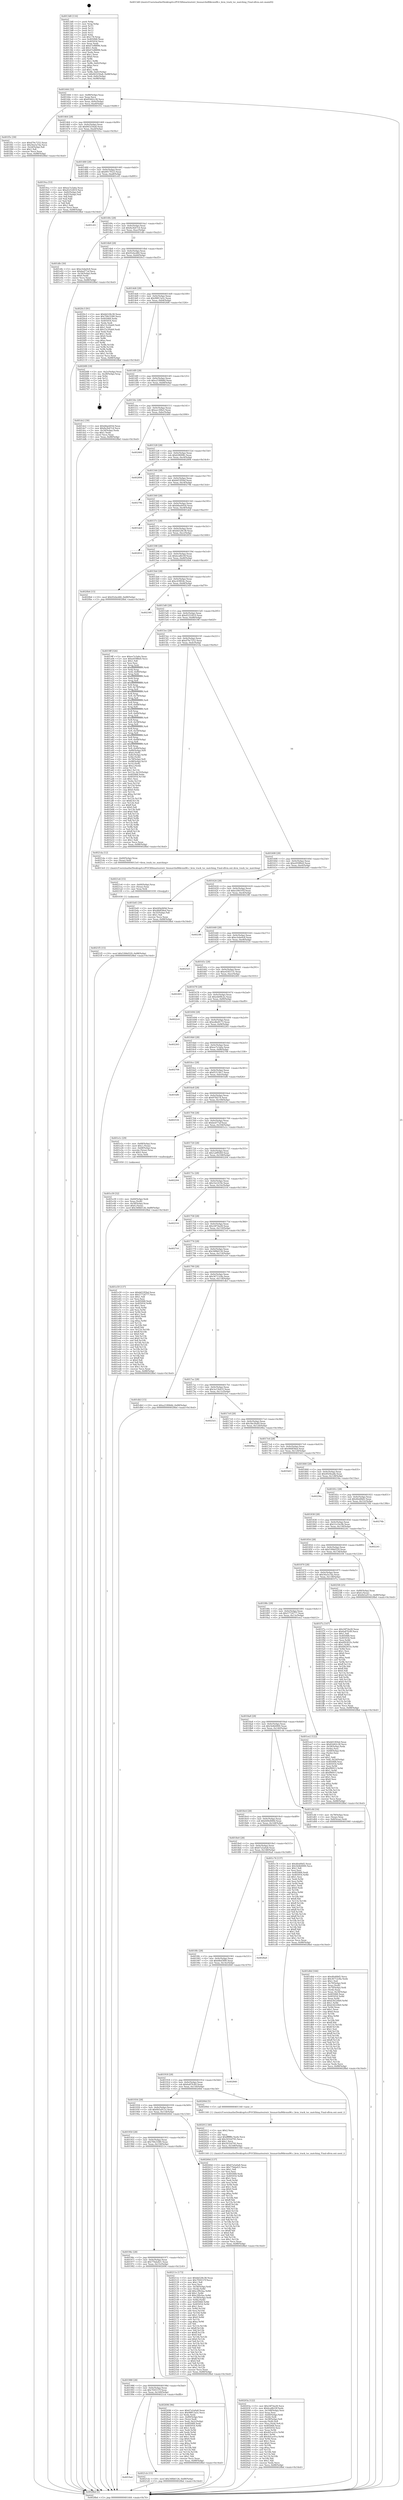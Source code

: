 digraph "0x4013d0" {
  label = "0x4013d0 (/mnt/c/Users/mathe/Desktop/tcc/POCII/binaries/extr_linuxarchx86kvmx86.c_kvm_track_tsc_matching_Final-ollvm.out::main(0))"
  labelloc = "t"
  node[shape=record]

  Entry [label="",width=0.3,height=0.3,shape=circle,fillcolor=black,style=filled]
  "0x401444" [label="{
     0x401444 [32]\l
     | [instrs]\l
     &nbsp;&nbsp;0x401444 \<+6\>: mov -0x88(%rbp),%eax\l
     &nbsp;&nbsp;0x40144a \<+2\>: mov %eax,%ecx\l
     &nbsp;&nbsp;0x40144c \<+6\>: sub $0x83d42c38,%ecx\l
     &nbsp;&nbsp;0x401452 \<+6\>: mov %eax,-0x9c(%rbp)\l
     &nbsp;&nbsp;0x401458 \<+6\>: mov %ecx,-0xa0(%rbp)\l
     &nbsp;&nbsp;0x40145e \<+6\>: je 0000000000401f5c \<main+0xb8c\>\l
  }"]
  "0x401f5c" [label="{
     0x401f5c [30]\l
     | [instrs]\l
     &nbsp;&nbsp;0x401f5c \<+5\>: mov $0xd79c7252,%eax\l
     &nbsp;&nbsp;0x401f61 \<+5\>: mov $0x56a5a7da,%ecx\l
     &nbsp;&nbsp;0x401f66 \<+3\>: mov -0x2d(%rbp),%dl\l
     &nbsp;&nbsp;0x401f69 \<+3\>: test $0x1,%dl\l
     &nbsp;&nbsp;0x401f6c \<+3\>: cmovne %ecx,%eax\l
     &nbsp;&nbsp;0x401f6f \<+6\>: mov %eax,-0x88(%rbp)\l
     &nbsp;&nbsp;0x401f75 \<+5\>: jmp 00000000004028bd \<main+0x14ed\>\l
  }"]
  "0x401464" [label="{
     0x401464 [28]\l
     | [instrs]\l
     &nbsp;&nbsp;0x401464 \<+5\>: jmp 0000000000401469 \<main+0x99\>\l
     &nbsp;&nbsp;0x401469 \<+6\>: mov -0x9c(%rbp),%eax\l
     &nbsp;&nbsp;0x40146f \<+5\>: sub $0x843256a8,%eax\l
     &nbsp;&nbsp;0x401474 \<+6\>: mov %eax,-0xa4(%rbp)\l
     &nbsp;&nbsp;0x40147a \<+6\>: je 00000000004019ca \<main+0x5fa\>\l
  }"]
  Exit [label="",width=0.3,height=0.3,shape=circle,fillcolor=black,style=filled,peripheries=2]
  "0x4019ca" [label="{
     0x4019ca [53]\l
     | [instrs]\l
     &nbsp;&nbsp;0x4019ca \<+5\>: mov $0xee7e3a6a,%eax\l
     &nbsp;&nbsp;0x4019cf \<+5\>: mov $0xd5252819,%ecx\l
     &nbsp;&nbsp;0x4019d4 \<+6\>: mov -0x82(%rbp),%dl\l
     &nbsp;&nbsp;0x4019da \<+7\>: mov -0x81(%rbp),%sil\l
     &nbsp;&nbsp;0x4019e1 \<+3\>: mov %dl,%dil\l
     &nbsp;&nbsp;0x4019e4 \<+3\>: and %sil,%dil\l
     &nbsp;&nbsp;0x4019e7 \<+3\>: xor %sil,%dl\l
     &nbsp;&nbsp;0x4019ea \<+3\>: or %dl,%dil\l
     &nbsp;&nbsp;0x4019ed \<+4\>: test $0x1,%dil\l
     &nbsp;&nbsp;0x4019f1 \<+3\>: cmovne %ecx,%eax\l
     &nbsp;&nbsp;0x4019f4 \<+6\>: mov %eax,-0x88(%rbp)\l
     &nbsp;&nbsp;0x4019fa \<+5\>: jmp 00000000004028bd \<main+0x14ed\>\l
  }"]
  "0x401480" [label="{
     0x401480 [28]\l
     | [instrs]\l
     &nbsp;&nbsp;0x401480 \<+5\>: jmp 0000000000401485 \<main+0xb5\>\l
     &nbsp;&nbsp;0x401485 \<+6\>: mov -0x9c(%rbp),%eax\l
     &nbsp;&nbsp;0x40148b \<+5\>: sub $0x8917f523,%eax\l
     &nbsp;&nbsp;0x401490 \<+6\>: mov %eax,-0xa8(%rbp)\l
     &nbsp;&nbsp;0x401496 \<+6\>: je 0000000000401c65 \<main+0x895\>\l
  }"]
  "0x4028bd" [label="{
     0x4028bd [5]\l
     | [instrs]\l
     &nbsp;&nbsp;0x4028bd \<+5\>: jmp 0000000000401444 \<main+0x74\>\l
  }"]
  "0x4013d0" [label="{
     0x4013d0 [116]\l
     | [instrs]\l
     &nbsp;&nbsp;0x4013d0 \<+1\>: push %rbp\l
     &nbsp;&nbsp;0x4013d1 \<+3\>: mov %rsp,%rbp\l
     &nbsp;&nbsp;0x4013d4 \<+2\>: push %r15\l
     &nbsp;&nbsp;0x4013d6 \<+2\>: push %r14\l
     &nbsp;&nbsp;0x4013d8 \<+2\>: push %r13\l
     &nbsp;&nbsp;0x4013da \<+2\>: push %r12\l
     &nbsp;&nbsp;0x4013dc \<+1\>: push %rbx\l
     &nbsp;&nbsp;0x4013dd \<+7\>: sub $0x178,%rsp\l
     &nbsp;&nbsp;0x4013e4 \<+7\>: mov 0x405068,%eax\l
     &nbsp;&nbsp;0x4013eb \<+7\>: mov 0x405054,%ecx\l
     &nbsp;&nbsp;0x4013f2 \<+2\>: mov %eax,%edx\l
     &nbsp;&nbsp;0x4013f4 \<+6\>: sub $0x67e88896,%edx\l
     &nbsp;&nbsp;0x4013fa \<+3\>: sub $0x1,%edx\l
     &nbsp;&nbsp;0x4013fd \<+6\>: add $0x67e88896,%edx\l
     &nbsp;&nbsp;0x401403 \<+3\>: imul %edx,%eax\l
     &nbsp;&nbsp;0x401406 \<+3\>: and $0x1,%eax\l
     &nbsp;&nbsp;0x401409 \<+3\>: cmp $0x0,%eax\l
     &nbsp;&nbsp;0x40140c \<+4\>: sete %r8b\l
     &nbsp;&nbsp;0x401410 \<+4\>: and $0x1,%r8b\l
     &nbsp;&nbsp;0x401414 \<+7\>: mov %r8b,-0x82(%rbp)\l
     &nbsp;&nbsp;0x40141b \<+3\>: cmp $0xa,%ecx\l
     &nbsp;&nbsp;0x40141e \<+4\>: setl %r8b\l
     &nbsp;&nbsp;0x401422 \<+4\>: and $0x1,%r8b\l
     &nbsp;&nbsp;0x401426 \<+7\>: mov %r8b,-0x81(%rbp)\l
     &nbsp;&nbsp;0x40142d \<+10\>: movl $0x843256a8,-0x88(%rbp)\l
     &nbsp;&nbsp;0x401437 \<+6\>: mov %edi,-0x8c(%rbp)\l
     &nbsp;&nbsp;0x40143d \<+7\>: mov %rsi,-0x98(%rbp)\l
  }"]
  "0x4021f5" [label="{
     0x4021f5 [15]\l
     | [instrs]\l
     &nbsp;&nbsp;0x4021f5 \<+10\>: movl $0x5306d329,-0x88(%rbp)\l
     &nbsp;&nbsp;0x4021ff \<+5\>: jmp 00000000004028bd \<main+0x14ed\>\l
  }"]
  "0x401c65" [label="{
     0x401c65\l
  }", style=dashed]
  "0x40149c" [label="{
     0x40149c [28]\l
     | [instrs]\l
     &nbsp;&nbsp;0x40149c \<+5\>: jmp 00000000004014a1 \<main+0xd1\>\l
     &nbsp;&nbsp;0x4014a1 \<+6\>: mov -0x9c(%rbp),%eax\l
     &nbsp;&nbsp;0x4014a7 \<+5\>: sub $0x8a3b47c4,%eax\l
     &nbsp;&nbsp;0x4014ac \<+6\>: mov %eax,-0xac(%rbp)\l
     &nbsp;&nbsp;0x4014b2 \<+6\>: je 0000000000401dfe \<main+0xa2e\>\l
  }"]
  "0x4021e6" [label="{
     0x4021e6 [15]\l
     | [instrs]\l
     &nbsp;&nbsp;0x4021e6 \<+4\>: mov -0x60(%rbp),%rax\l
     &nbsp;&nbsp;0x4021ea \<+3\>: mov (%rax),%rax\l
     &nbsp;&nbsp;0x4021ed \<+3\>: mov %rax,%rdi\l
     &nbsp;&nbsp;0x4021f0 \<+5\>: call 0000000000401030 \<free@plt\>\l
     | [calls]\l
     &nbsp;&nbsp;0x401030 \{1\} (unknown)\l
  }"]
  "0x401dfe" [label="{
     0x401dfe [30]\l
     | [instrs]\l
     &nbsp;&nbsp;0x401dfe \<+5\>: mov $0xe3ebe0c8,%eax\l
     &nbsp;&nbsp;0x401e03 \<+5\>: mov $0xbed77af,%ecx\l
     &nbsp;&nbsp;0x401e08 \<+3\>: mov -0x34(%rbp),%edx\l
     &nbsp;&nbsp;0x401e0b \<+3\>: cmp $0x0,%edx\l
     &nbsp;&nbsp;0x401e0e \<+3\>: cmove %ecx,%eax\l
     &nbsp;&nbsp;0x401e11 \<+6\>: mov %eax,-0x88(%rbp)\l
     &nbsp;&nbsp;0x401e17 \<+5\>: jmp 00000000004028bd \<main+0x14ed\>\l
  }"]
  "0x4014b8" [label="{
     0x4014b8 [28]\l
     | [instrs]\l
     &nbsp;&nbsp;0x4014b8 \<+5\>: jmp 00000000004014bd \<main+0xed\>\l
     &nbsp;&nbsp;0x4014bd \<+6\>: mov -0x9c(%rbp),%eax\l
     &nbsp;&nbsp;0x4014c3 \<+5\>: sub $0x93cbcd40,%eax\l
     &nbsp;&nbsp;0x4014c8 \<+6\>: mov %eax,-0xb0(%rbp)\l
     &nbsp;&nbsp;0x4014ce \<+6\>: je 00000000004020c3 \<main+0xcf3\>\l
  }"]
  "0x4019a4" [label="{
     0x4019a4\l
  }", style=dashed]
  "0x4020c3" [label="{
     0x4020c3 [91]\l
     | [instrs]\l
     &nbsp;&nbsp;0x4020c3 \<+5\>: mov $0xbb528c38,%eax\l
     &nbsp;&nbsp;0x4020c8 \<+5\>: mov $0x706c5580,%ecx\l
     &nbsp;&nbsp;0x4020cd \<+7\>: mov 0x405068,%edx\l
     &nbsp;&nbsp;0x4020d4 \<+7\>: mov 0x405054,%esi\l
     &nbsp;&nbsp;0x4020db \<+2\>: mov %edx,%edi\l
     &nbsp;&nbsp;0x4020dd \<+6\>: add $0x15c20ab9,%edi\l
     &nbsp;&nbsp;0x4020e3 \<+3\>: sub $0x1,%edi\l
     &nbsp;&nbsp;0x4020e6 \<+6\>: sub $0x15c20ab9,%edi\l
     &nbsp;&nbsp;0x4020ec \<+3\>: imul %edi,%edx\l
     &nbsp;&nbsp;0x4020ef \<+3\>: and $0x1,%edx\l
     &nbsp;&nbsp;0x4020f2 \<+3\>: cmp $0x0,%edx\l
     &nbsp;&nbsp;0x4020f5 \<+4\>: sete %r8b\l
     &nbsp;&nbsp;0x4020f9 \<+3\>: cmp $0xa,%esi\l
     &nbsp;&nbsp;0x4020fc \<+4\>: setl %r9b\l
     &nbsp;&nbsp;0x402100 \<+3\>: mov %r8b,%r10b\l
     &nbsp;&nbsp;0x402103 \<+3\>: and %r9b,%r10b\l
     &nbsp;&nbsp;0x402106 \<+3\>: xor %r9b,%r8b\l
     &nbsp;&nbsp;0x402109 \<+3\>: or %r8b,%r10b\l
     &nbsp;&nbsp;0x40210c \<+4\>: test $0x1,%r10b\l
     &nbsp;&nbsp;0x402110 \<+3\>: cmovne %ecx,%eax\l
     &nbsp;&nbsp;0x402113 \<+6\>: mov %eax,-0x88(%rbp)\l
     &nbsp;&nbsp;0x402119 \<+5\>: jmp 00000000004028bd \<main+0x14ed\>\l
  }"]
  "0x4014d4" [label="{
     0x4014d4 [28]\l
     | [instrs]\l
     &nbsp;&nbsp;0x4014d4 \<+5\>: jmp 00000000004014d9 \<main+0x109\>\l
     &nbsp;&nbsp;0x4014d9 \<+6\>: mov -0x9c(%rbp),%eax\l
     &nbsp;&nbsp;0x4014df \<+5\>: sub $0x98813a5c,%eax\l
     &nbsp;&nbsp;0x4014e4 \<+6\>: mov %eax,-0xb4(%rbp)\l
     &nbsp;&nbsp;0x4014ea \<+6\>: je 00000000004026f6 \<main+0x1326\>\l
  }"]
  "0x4021cb" [label="{
     0x4021cb [15]\l
     | [instrs]\l
     &nbsp;&nbsp;0x4021cb \<+10\>: movl $0x348b6126,-0x88(%rbp)\l
     &nbsp;&nbsp;0x4021d5 \<+5\>: jmp 00000000004028bd \<main+0x14ed\>\l
  }"]
  "0x4026f6" [label="{
     0x4026f6 [18]\l
     | [instrs]\l
     &nbsp;&nbsp;0x4026f6 \<+3\>: mov -0x2c(%rbp),%eax\l
     &nbsp;&nbsp;0x4026f9 \<+4\>: lea -0x28(%rbp),%rsp\l
     &nbsp;&nbsp;0x4026fd \<+1\>: pop %rbx\l
     &nbsp;&nbsp;0x4026fe \<+2\>: pop %r12\l
     &nbsp;&nbsp;0x402700 \<+2\>: pop %r13\l
     &nbsp;&nbsp;0x402702 \<+2\>: pop %r14\l
     &nbsp;&nbsp;0x402704 \<+2\>: pop %r15\l
     &nbsp;&nbsp;0x402706 \<+1\>: pop %rbp\l
     &nbsp;&nbsp;0x402707 \<+1\>: ret\l
  }"]
  "0x4014f0" [label="{
     0x4014f0 [28]\l
     | [instrs]\l
     &nbsp;&nbsp;0x4014f0 \<+5\>: jmp 00000000004014f5 \<main+0x125\>\l
     &nbsp;&nbsp;0x4014f5 \<+6\>: mov -0x9c(%rbp),%eax\l
     &nbsp;&nbsp;0x4014fb \<+5\>: sub $0xa2180b8d,%eax\l
     &nbsp;&nbsp;0x401500 \<+6\>: mov %eax,-0xb8(%rbp)\l
     &nbsp;&nbsp;0x401506 \<+6\>: je 0000000000401dc2 \<main+0x9f2\>\l
  }"]
  "0x401988" [label="{
     0x401988 [28]\l
     | [instrs]\l
     &nbsp;&nbsp;0x401988 \<+5\>: jmp 000000000040198d \<main+0x5bd\>\l
     &nbsp;&nbsp;0x40198d \<+6\>: mov -0x9c(%rbp),%eax\l
     &nbsp;&nbsp;0x401993 \<+5\>: sub $0x7f20157f,%eax\l
     &nbsp;&nbsp;0x401998 \<+6\>: mov %eax,-0x160(%rbp)\l
     &nbsp;&nbsp;0x40199e \<+6\>: je 00000000004021cb \<main+0xdfb\>\l
  }"]
  "0x401dc2" [label="{
     0x401dc2 [30]\l
     | [instrs]\l
     &nbsp;&nbsp;0x401dc2 \<+5\>: mov $0xb8aeb93d,%eax\l
     &nbsp;&nbsp;0x401dc7 \<+5\>: mov $0x8a3b47c4,%ecx\l
     &nbsp;&nbsp;0x401dcc \<+3\>: mov -0x34(%rbp),%edx\l
     &nbsp;&nbsp;0x401dcf \<+3\>: cmp $0x1,%edx\l
     &nbsp;&nbsp;0x401dd2 \<+3\>: cmovl %ecx,%eax\l
     &nbsp;&nbsp;0x401dd5 \<+6\>: mov %eax,-0x88(%rbp)\l
     &nbsp;&nbsp;0x401ddb \<+5\>: jmp 00000000004028bd \<main+0x14ed\>\l
  }"]
  "0x40150c" [label="{
     0x40150c [28]\l
     | [instrs]\l
     &nbsp;&nbsp;0x40150c \<+5\>: jmp 0000000000401511 \<main+0x141\>\l
     &nbsp;&nbsp;0x401511 \<+6\>: mov -0x9c(%rbp),%eax\l
     &nbsp;&nbsp;0x401517 \<+5\>: sub $0xacc30fa5,%eax\l
     &nbsp;&nbsp;0x40151c \<+6\>: mov %eax,-0xbc(%rbp)\l
     &nbsp;&nbsp;0x401522 \<+6\>: je 0000000000402460 \<main+0x1090\>\l
  }"]
  "0x402696" [label="{
     0x402696 [96]\l
     | [instrs]\l
     &nbsp;&nbsp;0x402696 \<+5\>: mov $0x67a5a0a8,%eax\l
     &nbsp;&nbsp;0x40269b \<+5\>: mov $0x98813a5c,%ecx\l
     &nbsp;&nbsp;0x4026a0 \<+2\>: xor %edx,%edx\l
     &nbsp;&nbsp;0x4026a2 \<+4\>: mov -0x80(%rbp),%rsi\l
     &nbsp;&nbsp;0x4026a6 \<+2\>: mov (%rsi),%edi\l
     &nbsp;&nbsp;0x4026a8 \<+3\>: mov %edi,-0x2c(%rbp)\l
     &nbsp;&nbsp;0x4026ab \<+7\>: mov 0x405068,%edi\l
     &nbsp;&nbsp;0x4026b2 \<+8\>: mov 0x405054,%r8d\l
     &nbsp;&nbsp;0x4026ba \<+3\>: sub $0x1,%edx\l
     &nbsp;&nbsp;0x4026bd \<+3\>: mov %edi,%r9d\l
     &nbsp;&nbsp;0x4026c0 \<+3\>: add %edx,%r9d\l
     &nbsp;&nbsp;0x4026c3 \<+4\>: imul %r9d,%edi\l
     &nbsp;&nbsp;0x4026c7 \<+3\>: and $0x1,%edi\l
     &nbsp;&nbsp;0x4026ca \<+3\>: cmp $0x0,%edi\l
     &nbsp;&nbsp;0x4026cd \<+4\>: sete %r10b\l
     &nbsp;&nbsp;0x4026d1 \<+4\>: cmp $0xa,%r8d\l
     &nbsp;&nbsp;0x4026d5 \<+4\>: setl %r11b\l
     &nbsp;&nbsp;0x4026d9 \<+3\>: mov %r10b,%bl\l
     &nbsp;&nbsp;0x4026dc \<+3\>: and %r11b,%bl\l
     &nbsp;&nbsp;0x4026df \<+3\>: xor %r11b,%r10b\l
     &nbsp;&nbsp;0x4026e2 \<+3\>: or %r10b,%bl\l
     &nbsp;&nbsp;0x4026e5 \<+3\>: test $0x1,%bl\l
     &nbsp;&nbsp;0x4026e8 \<+3\>: cmovne %ecx,%eax\l
     &nbsp;&nbsp;0x4026eb \<+6\>: mov %eax,-0x88(%rbp)\l
     &nbsp;&nbsp;0x4026f1 \<+5\>: jmp 00000000004028bd \<main+0x14ed\>\l
  }"]
  "0x402460" [label="{
     0x402460\l
  }", style=dashed]
  "0x401528" [label="{
     0x401528 [28]\l
     | [instrs]\l
     &nbsp;&nbsp;0x401528 \<+5\>: jmp 000000000040152d \<main+0x15d\>\l
     &nbsp;&nbsp;0x40152d \<+6\>: mov -0x9c(%rbp),%eax\l
     &nbsp;&nbsp;0x401533 \<+5\>: sub $0xb5f699fc,%eax\l
     &nbsp;&nbsp;0x401538 \<+6\>: mov %eax,-0xc0(%rbp)\l
     &nbsp;&nbsp;0x40153e \<+6\>: je 0000000000402894 \<main+0x14c4\>\l
  }"]
  "0x40196c" [label="{
     0x40196c [28]\l
     | [instrs]\l
     &nbsp;&nbsp;0x40196c \<+5\>: jmp 0000000000401971 \<main+0x5a1\>\l
     &nbsp;&nbsp;0x401971 \<+6\>: mov -0x9c(%rbp),%eax\l
     &nbsp;&nbsp;0x401977 \<+5\>: sub $0x77bda421,%eax\l
     &nbsp;&nbsp;0x40197c \<+6\>: mov %eax,-0x15c(%rbp)\l
     &nbsp;&nbsp;0x401982 \<+6\>: je 0000000000402696 \<main+0x12c6\>\l
  }"]
  "0x402894" [label="{
     0x402894\l
  }", style=dashed]
  "0x401544" [label="{
     0x401544 [28]\l
     | [instrs]\l
     &nbsp;&nbsp;0x401544 \<+5\>: jmp 0000000000401549 \<main+0x179\>\l
     &nbsp;&nbsp;0x401549 \<+6\>: mov -0x9c(%rbp),%eax\l
     &nbsp;&nbsp;0x40154f \<+5\>: sub $0xb653f2bd,%eax\l
     &nbsp;&nbsp;0x401554 \<+6\>: mov %eax,-0xc4(%rbp)\l
     &nbsp;&nbsp;0x40155a \<+6\>: je 000000000040279b \<main+0x13cb\>\l
  }"]
  "0x40211e" [label="{
     0x40211e [173]\l
     | [instrs]\l
     &nbsp;&nbsp;0x40211e \<+5\>: mov $0xbb528c38,%eax\l
     &nbsp;&nbsp;0x402123 \<+5\>: mov $0x7f20157f,%ecx\l
     &nbsp;&nbsp;0x402128 \<+2\>: mov $0x1,%dl\l
     &nbsp;&nbsp;0x40212a \<+2\>: xor %esi,%esi\l
     &nbsp;&nbsp;0x40212c \<+4\>: mov -0x58(%rbp),%rdi\l
     &nbsp;&nbsp;0x402130 \<+3\>: mov (%rdi),%r8d\l
     &nbsp;&nbsp;0x402133 \<+7\>: add $0xc2f0cfaa,%r8d\l
     &nbsp;&nbsp;0x40213a \<+4\>: add $0x1,%r8d\l
     &nbsp;&nbsp;0x40213e \<+7\>: sub $0xc2f0cfaa,%r8d\l
     &nbsp;&nbsp;0x402145 \<+4\>: mov -0x58(%rbp),%rdi\l
     &nbsp;&nbsp;0x402149 \<+3\>: mov %r8d,(%rdi)\l
     &nbsp;&nbsp;0x40214c \<+8\>: mov 0x405068,%r8d\l
     &nbsp;&nbsp;0x402154 \<+8\>: mov 0x405054,%r9d\l
     &nbsp;&nbsp;0x40215c \<+3\>: sub $0x1,%esi\l
     &nbsp;&nbsp;0x40215f \<+3\>: mov %r8d,%r10d\l
     &nbsp;&nbsp;0x402162 \<+3\>: add %esi,%r10d\l
     &nbsp;&nbsp;0x402165 \<+4\>: imul %r10d,%r8d\l
     &nbsp;&nbsp;0x402169 \<+4\>: and $0x1,%r8d\l
     &nbsp;&nbsp;0x40216d \<+4\>: cmp $0x0,%r8d\l
     &nbsp;&nbsp;0x402171 \<+4\>: sete %r11b\l
     &nbsp;&nbsp;0x402175 \<+4\>: cmp $0xa,%r9d\l
     &nbsp;&nbsp;0x402179 \<+3\>: setl %bl\l
     &nbsp;&nbsp;0x40217c \<+3\>: mov %r11b,%r14b\l
     &nbsp;&nbsp;0x40217f \<+4\>: xor $0xff,%r14b\l
     &nbsp;&nbsp;0x402183 \<+3\>: mov %bl,%r15b\l
     &nbsp;&nbsp;0x402186 \<+4\>: xor $0xff,%r15b\l
     &nbsp;&nbsp;0x40218a \<+3\>: xor $0x0,%dl\l
     &nbsp;&nbsp;0x40218d \<+3\>: mov %r14b,%r12b\l
     &nbsp;&nbsp;0x402190 \<+4\>: and $0x0,%r12b\l
     &nbsp;&nbsp;0x402194 \<+3\>: and %dl,%r11b\l
     &nbsp;&nbsp;0x402197 \<+3\>: mov %r15b,%r13b\l
     &nbsp;&nbsp;0x40219a \<+4\>: and $0x0,%r13b\l
     &nbsp;&nbsp;0x40219e \<+2\>: and %dl,%bl\l
     &nbsp;&nbsp;0x4021a0 \<+3\>: or %r11b,%r12b\l
     &nbsp;&nbsp;0x4021a3 \<+3\>: or %bl,%r13b\l
     &nbsp;&nbsp;0x4021a6 \<+3\>: xor %r13b,%r12b\l
     &nbsp;&nbsp;0x4021a9 \<+3\>: or %r15b,%r14b\l
     &nbsp;&nbsp;0x4021ac \<+4\>: xor $0xff,%r14b\l
     &nbsp;&nbsp;0x4021b0 \<+3\>: or $0x0,%dl\l
     &nbsp;&nbsp;0x4021b3 \<+3\>: and %dl,%r14b\l
     &nbsp;&nbsp;0x4021b6 \<+3\>: or %r14b,%r12b\l
     &nbsp;&nbsp;0x4021b9 \<+4\>: test $0x1,%r12b\l
     &nbsp;&nbsp;0x4021bd \<+3\>: cmovne %ecx,%eax\l
     &nbsp;&nbsp;0x4021c0 \<+6\>: mov %eax,-0x88(%rbp)\l
     &nbsp;&nbsp;0x4021c6 \<+5\>: jmp 00000000004028bd \<main+0x14ed\>\l
  }"]
  "0x40279b" [label="{
     0x40279b\l
  }", style=dashed]
  "0x401560" [label="{
     0x401560 [28]\l
     | [instrs]\l
     &nbsp;&nbsp;0x401560 \<+5\>: jmp 0000000000401565 \<main+0x195\>\l
     &nbsp;&nbsp;0x401565 \<+6\>: mov -0x9c(%rbp),%eax\l
     &nbsp;&nbsp;0x40156b \<+5\>: sub $0xb8aeb93d,%eax\l
     &nbsp;&nbsp;0x401570 \<+6\>: mov %eax,-0xc8(%rbp)\l
     &nbsp;&nbsp;0x401576 \<+6\>: je 0000000000401de0 \<main+0xa10\>\l
  }"]
  "0x401950" [label="{
     0x401950 [28]\l
     | [instrs]\l
     &nbsp;&nbsp;0x401950 \<+5\>: jmp 0000000000401955 \<main+0x585\>\l
     &nbsp;&nbsp;0x401955 \<+6\>: mov -0x9c(%rbp),%eax\l
     &nbsp;&nbsp;0x40195b \<+5\>: sub $0x706c5580,%eax\l
     &nbsp;&nbsp;0x401960 \<+6\>: mov %eax,-0x158(%rbp)\l
     &nbsp;&nbsp;0x401966 \<+6\>: je 000000000040211e \<main+0xd4e\>\l
  }"]
  "0x401de0" [label="{
     0x401de0\l
  }", style=dashed]
  "0x40157c" [label="{
     0x40157c [28]\l
     | [instrs]\l
     &nbsp;&nbsp;0x40157c \<+5\>: jmp 0000000000401581 \<main+0x1b1\>\l
     &nbsp;&nbsp;0x401581 \<+6\>: mov -0x9c(%rbp),%eax\l
     &nbsp;&nbsp;0x401587 \<+5\>: sub $0xbb528c38,%eax\l
     &nbsp;&nbsp;0x40158c \<+6\>: mov %eax,-0xcc(%rbp)\l
     &nbsp;&nbsp;0x401592 \<+6\>: je 0000000000402816 \<main+0x1446\>\l
  }"]
  "0x40260d" [label="{
     0x40260d [137]\l
     | [instrs]\l
     &nbsp;&nbsp;0x40260d \<+5\>: mov $0x67a5a0a8,%eax\l
     &nbsp;&nbsp;0x402612 \<+5\>: mov $0x77bda421,%ecx\l
     &nbsp;&nbsp;0x402617 \<+2\>: mov $0x1,%dl\l
     &nbsp;&nbsp;0x402619 \<+2\>: xor %esi,%esi\l
     &nbsp;&nbsp;0x40261b \<+7\>: mov 0x405068,%edi\l
     &nbsp;&nbsp;0x402622 \<+8\>: mov 0x405054,%r8d\l
     &nbsp;&nbsp;0x40262a \<+3\>: sub $0x1,%esi\l
     &nbsp;&nbsp;0x40262d \<+3\>: mov %edi,%r9d\l
     &nbsp;&nbsp;0x402630 \<+3\>: add %esi,%r9d\l
     &nbsp;&nbsp;0x402633 \<+4\>: imul %r9d,%edi\l
     &nbsp;&nbsp;0x402637 \<+3\>: and $0x1,%edi\l
     &nbsp;&nbsp;0x40263a \<+3\>: cmp $0x0,%edi\l
     &nbsp;&nbsp;0x40263d \<+4\>: sete %r10b\l
     &nbsp;&nbsp;0x402641 \<+4\>: cmp $0xa,%r8d\l
     &nbsp;&nbsp;0x402645 \<+4\>: setl %r11b\l
     &nbsp;&nbsp;0x402649 \<+3\>: mov %r10b,%bl\l
     &nbsp;&nbsp;0x40264c \<+3\>: xor $0xff,%bl\l
     &nbsp;&nbsp;0x40264f \<+3\>: mov %r11b,%r14b\l
     &nbsp;&nbsp;0x402652 \<+4\>: xor $0xff,%r14b\l
     &nbsp;&nbsp;0x402656 \<+3\>: xor $0x0,%dl\l
     &nbsp;&nbsp;0x402659 \<+3\>: mov %bl,%r15b\l
     &nbsp;&nbsp;0x40265c \<+4\>: and $0x0,%r15b\l
     &nbsp;&nbsp;0x402660 \<+3\>: and %dl,%r10b\l
     &nbsp;&nbsp;0x402663 \<+3\>: mov %r14b,%r12b\l
     &nbsp;&nbsp;0x402666 \<+4\>: and $0x0,%r12b\l
     &nbsp;&nbsp;0x40266a \<+3\>: and %dl,%r11b\l
     &nbsp;&nbsp;0x40266d \<+3\>: or %r10b,%r15b\l
     &nbsp;&nbsp;0x402670 \<+3\>: or %r11b,%r12b\l
     &nbsp;&nbsp;0x402673 \<+3\>: xor %r12b,%r15b\l
     &nbsp;&nbsp;0x402676 \<+3\>: or %r14b,%bl\l
     &nbsp;&nbsp;0x402679 \<+3\>: xor $0xff,%bl\l
     &nbsp;&nbsp;0x40267c \<+3\>: or $0x0,%dl\l
     &nbsp;&nbsp;0x40267f \<+2\>: and %dl,%bl\l
     &nbsp;&nbsp;0x402681 \<+3\>: or %bl,%r15b\l
     &nbsp;&nbsp;0x402684 \<+4\>: test $0x1,%r15b\l
     &nbsp;&nbsp;0x402688 \<+3\>: cmovne %ecx,%eax\l
     &nbsp;&nbsp;0x40268b \<+6\>: mov %eax,-0x88(%rbp)\l
     &nbsp;&nbsp;0x402691 \<+5\>: jmp 00000000004028bd \<main+0x14ed\>\l
  }"]
  "0x402816" [label="{
     0x402816\l
  }", style=dashed]
  "0x401598" [label="{
     0x401598 [28]\l
     | [instrs]\l
     &nbsp;&nbsp;0x401598 \<+5\>: jmp 000000000040159d \<main+0x1cd\>\l
     &nbsp;&nbsp;0x40159d \<+6\>: mov -0x9c(%rbp),%eax\l
     &nbsp;&nbsp;0x4015a3 \<+5\>: sub $0xbca8b10f,%eax\l
     &nbsp;&nbsp;0x4015a8 \<+6\>: mov %eax,-0xd0(%rbp)\l
     &nbsp;&nbsp;0x4015ae \<+6\>: je 00000000004020b4 \<main+0xce4\>\l
  }"]
  "0x40203a" [label="{
     0x40203a [122]\l
     | [instrs]\l
     &nbsp;&nbsp;0x40203a \<+5\>: mov $0x24f7da28,%ecx\l
     &nbsp;&nbsp;0x40203f \<+5\>: mov $0xbca8b10f,%edx\l
     &nbsp;&nbsp;0x402044 \<+6\>: mov -0x168(%rbp),%esi\l
     &nbsp;&nbsp;0x40204a \<+3\>: imul %eax,%esi\l
     &nbsp;&nbsp;0x40204d \<+4\>: mov -0x60(%rbp),%rdi\l
     &nbsp;&nbsp;0x402051 \<+3\>: mov (%rdi),%rdi\l
     &nbsp;&nbsp;0x402054 \<+4\>: mov -0x58(%rbp),%r8\l
     &nbsp;&nbsp;0x402058 \<+3\>: movslq (%r8),%r8\l
     &nbsp;&nbsp;0x40205b \<+4\>: mov %esi,(%rdi,%r8,4)\l
     &nbsp;&nbsp;0x40205f \<+7\>: mov 0x405068,%eax\l
     &nbsp;&nbsp;0x402066 \<+7\>: mov 0x405054,%esi\l
     &nbsp;&nbsp;0x40206d \<+3\>: mov %eax,%r9d\l
     &nbsp;&nbsp;0x402070 \<+7\>: sub $0x4d1ac01e,%r9d\l
     &nbsp;&nbsp;0x402077 \<+4\>: sub $0x1,%r9d\l
     &nbsp;&nbsp;0x40207b \<+7\>: add $0x4d1ac01e,%r9d\l
     &nbsp;&nbsp;0x402082 \<+4\>: imul %r9d,%eax\l
     &nbsp;&nbsp;0x402086 \<+3\>: and $0x1,%eax\l
     &nbsp;&nbsp;0x402089 \<+3\>: cmp $0x0,%eax\l
     &nbsp;&nbsp;0x40208c \<+4\>: sete %r10b\l
     &nbsp;&nbsp;0x402090 \<+3\>: cmp $0xa,%esi\l
     &nbsp;&nbsp;0x402093 \<+4\>: setl %r11b\l
     &nbsp;&nbsp;0x402097 \<+3\>: mov %r10b,%bl\l
     &nbsp;&nbsp;0x40209a \<+3\>: and %r11b,%bl\l
     &nbsp;&nbsp;0x40209d \<+3\>: xor %r11b,%r10b\l
     &nbsp;&nbsp;0x4020a0 \<+3\>: or %r10b,%bl\l
     &nbsp;&nbsp;0x4020a3 \<+3\>: test $0x1,%bl\l
     &nbsp;&nbsp;0x4020a6 \<+3\>: cmovne %edx,%ecx\l
     &nbsp;&nbsp;0x4020a9 \<+6\>: mov %ecx,-0x88(%rbp)\l
     &nbsp;&nbsp;0x4020af \<+5\>: jmp 00000000004028bd \<main+0x14ed\>\l
  }"]
  "0x4020b4" [label="{
     0x4020b4 [15]\l
     | [instrs]\l
     &nbsp;&nbsp;0x4020b4 \<+10\>: movl $0x93cbcd40,-0x88(%rbp)\l
     &nbsp;&nbsp;0x4020be \<+5\>: jmp 00000000004028bd \<main+0x14ed\>\l
  }"]
  "0x4015b4" [label="{
     0x4015b4 [28]\l
     | [instrs]\l
     &nbsp;&nbsp;0x4015b4 \<+5\>: jmp 00000000004015b9 \<main+0x1e9\>\l
     &nbsp;&nbsp;0x4015b9 \<+6\>: mov -0x9c(%rbp),%eax\l
     &nbsp;&nbsp;0x4015bf \<+5\>: sub $0xc439f24c,%eax\l
     &nbsp;&nbsp;0x4015c4 \<+6\>: mov %eax,-0xd4(%rbp)\l
     &nbsp;&nbsp;0x4015ca \<+6\>: je 0000000000402349 \<main+0xf79\>\l
  }"]
  "0x402012" [label="{
     0x402012 [40]\l
     | [instrs]\l
     &nbsp;&nbsp;0x402012 \<+5\>: mov $0x2,%ecx\l
     &nbsp;&nbsp;0x402017 \<+1\>: cltd\l
     &nbsp;&nbsp;0x402018 \<+2\>: idiv %ecx\l
     &nbsp;&nbsp;0x40201a \<+6\>: imul $0xfffffffe,%edx,%ecx\l
     &nbsp;&nbsp;0x402020 \<+6\>: add $0x5032d795,%ecx\l
     &nbsp;&nbsp;0x402026 \<+3\>: add $0x1,%ecx\l
     &nbsp;&nbsp;0x402029 \<+6\>: sub $0x5032d795,%ecx\l
     &nbsp;&nbsp;0x40202f \<+6\>: mov %ecx,-0x168(%rbp)\l
     &nbsp;&nbsp;0x402035 \<+5\>: call 0000000000401160 \<next_i\>\l
     | [calls]\l
     &nbsp;&nbsp;0x401160 \{1\} (/mnt/c/Users/mathe/Desktop/tcc/POCII/binaries/extr_linuxarchx86kvmx86.c_kvm_track_tsc_matching_Final-ollvm.out::next_i)\l
  }"]
  "0x402349" [label="{
     0x402349\l
  }", style=dashed]
  "0x4015d0" [label="{
     0x4015d0 [28]\l
     | [instrs]\l
     &nbsp;&nbsp;0x4015d0 \<+5\>: jmp 00000000004015d5 \<main+0x205\>\l
     &nbsp;&nbsp;0x4015d5 \<+6\>: mov -0x9c(%rbp),%eax\l
     &nbsp;&nbsp;0x4015db \<+5\>: sub $0xd5252819,%eax\l
     &nbsp;&nbsp;0x4015e0 \<+6\>: mov %eax,-0xd8(%rbp)\l
     &nbsp;&nbsp;0x4015e6 \<+6\>: je 00000000004019ff \<main+0x62f\>\l
  }"]
  "0x401934" [label="{
     0x401934 [28]\l
     | [instrs]\l
     &nbsp;&nbsp;0x401934 \<+5\>: jmp 0000000000401939 \<main+0x569\>\l
     &nbsp;&nbsp;0x401939 \<+6\>: mov -0x9c(%rbp),%eax\l
     &nbsp;&nbsp;0x40193f \<+5\>: sub $0x6b5a911e,%eax\l
     &nbsp;&nbsp;0x401944 \<+6\>: mov %eax,-0x154(%rbp)\l
     &nbsp;&nbsp;0x40194a \<+6\>: je 000000000040260d \<main+0x123d\>\l
  }"]
  "0x4019ff" [label="{
     0x4019ff [326]\l
     | [instrs]\l
     &nbsp;&nbsp;0x4019ff \<+5\>: mov $0xee7e3a6a,%eax\l
     &nbsp;&nbsp;0x401a04 \<+5\>: mov $0xe059f6e0,%ecx\l
     &nbsp;&nbsp;0x401a09 \<+2\>: mov $0x1,%dl\l
     &nbsp;&nbsp;0x401a0b \<+2\>: xor %esi,%esi\l
     &nbsp;&nbsp;0x401a0d \<+3\>: mov %rsp,%rdi\l
     &nbsp;&nbsp;0x401a10 \<+4\>: add $0xfffffffffffffff0,%rdi\l
     &nbsp;&nbsp;0x401a14 \<+3\>: mov %rdi,%rsp\l
     &nbsp;&nbsp;0x401a17 \<+4\>: mov %rdi,-0x80(%rbp)\l
     &nbsp;&nbsp;0x401a1b \<+3\>: mov %rsp,%rdi\l
     &nbsp;&nbsp;0x401a1e \<+4\>: add $0xfffffffffffffff0,%rdi\l
     &nbsp;&nbsp;0x401a22 \<+3\>: mov %rdi,%rsp\l
     &nbsp;&nbsp;0x401a25 \<+3\>: mov %rsp,%r8\l
     &nbsp;&nbsp;0x401a28 \<+4\>: add $0xfffffffffffffff0,%r8\l
     &nbsp;&nbsp;0x401a2c \<+3\>: mov %r8,%rsp\l
     &nbsp;&nbsp;0x401a2f \<+4\>: mov %r8,-0x78(%rbp)\l
     &nbsp;&nbsp;0x401a33 \<+3\>: mov %rsp,%r8\l
     &nbsp;&nbsp;0x401a36 \<+4\>: add $0xfffffffffffffff0,%r8\l
     &nbsp;&nbsp;0x401a3a \<+3\>: mov %r8,%rsp\l
     &nbsp;&nbsp;0x401a3d \<+4\>: mov %r8,-0x70(%rbp)\l
     &nbsp;&nbsp;0x401a41 \<+3\>: mov %rsp,%r8\l
     &nbsp;&nbsp;0x401a44 \<+4\>: add $0xfffffffffffffff0,%r8\l
     &nbsp;&nbsp;0x401a48 \<+3\>: mov %r8,%rsp\l
     &nbsp;&nbsp;0x401a4b \<+4\>: mov %r8,-0x68(%rbp)\l
     &nbsp;&nbsp;0x401a4f \<+3\>: mov %rsp,%r8\l
     &nbsp;&nbsp;0x401a52 \<+4\>: add $0xfffffffffffffff0,%r8\l
     &nbsp;&nbsp;0x401a56 \<+3\>: mov %r8,%rsp\l
     &nbsp;&nbsp;0x401a59 \<+4\>: mov %r8,-0x60(%rbp)\l
     &nbsp;&nbsp;0x401a5d \<+3\>: mov %rsp,%r8\l
     &nbsp;&nbsp;0x401a60 \<+4\>: add $0xfffffffffffffff0,%r8\l
     &nbsp;&nbsp;0x401a64 \<+3\>: mov %r8,%rsp\l
     &nbsp;&nbsp;0x401a67 \<+4\>: mov %r8,-0x58(%rbp)\l
     &nbsp;&nbsp;0x401a6b \<+3\>: mov %rsp,%r8\l
     &nbsp;&nbsp;0x401a6e \<+4\>: add $0xfffffffffffffff0,%r8\l
     &nbsp;&nbsp;0x401a72 \<+3\>: mov %r8,%rsp\l
     &nbsp;&nbsp;0x401a75 \<+4\>: mov %r8,-0x50(%rbp)\l
     &nbsp;&nbsp;0x401a79 \<+3\>: mov %rsp,%r8\l
     &nbsp;&nbsp;0x401a7c \<+4\>: add $0xfffffffffffffff0,%r8\l
     &nbsp;&nbsp;0x401a80 \<+3\>: mov %r8,%rsp\l
     &nbsp;&nbsp;0x401a83 \<+4\>: mov %r8,-0x48(%rbp)\l
     &nbsp;&nbsp;0x401a87 \<+3\>: mov %rsp,%r8\l
     &nbsp;&nbsp;0x401a8a \<+4\>: add $0xfffffffffffffff0,%r8\l
     &nbsp;&nbsp;0x401a8e \<+3\>: mov %r8,%rsp\l
     &nbsp;&nbsp;0x401a91 \<+4\>: mov %r8,-0x40(%rbp)\l
     &nbsp;&nbsp;0x401a95 \<+4\>: mov -0x80(%rbp),%r8\l
     &nbsp;&nbsp;0x401a99 \<+7\>: movl $0x0,(%r8)\l
     &nbsp;&nbsp;0x401aa0 \<+7\>: mov -0x8c(%rbp),%r9d\l
     &nbsp;&nbsp;0x401aa7 \<+3\>: mov %r9d,(%rdi)\l
     &nbsp;&nbsp;0x401aaa \<+4\>: mov -0x78(%rbp),%r8\l
     &nbsp;&nbsp;0x401aae \<+7\>: mov -0x98(%rbp),%r10\l
     &nbsp;&nbsp;0x401ab5 \<+3\>: mov %r10,(%r8)\l
     &nbsp;&nbsp;0x401ab8 \<+3\>: cmpl $0x2,(%rdi)\l
     &nbsp;&nbsp;0x401abb \<+4\>: setne %r11b\l
     &nbsp;&nbsp;0x401abf \<+4\>: and $0x1,%r11b\l
     &nbsp;&nbsp;0x401ac3 \<+4\>: mov %r11b,-0x35(%rbp)\l
     &nbsp;&nbsp;0x401ac7 \<+7\>: mov 0x405068,%ebx\l
     &nbsp;&nbsp;0x401ace \<+8\>: mov 0x405054,%r14d\l
     &nbsp;&nbsp;0x401ad6 \<+3\>: sub $0x1,%esi\l
     &nbsp;&nbsp;0x401ad9 \<+3\>: mov %ebx,%r15d\l
     &nbsp;&nbsp;0x401adc \<+3\>: add %esi,%r15d\l
     &nbsp;&nbsp;0x401adf \<+4\>: imul %r15d,%ebx\l
     &nbsp;&nbsp;0x401ae3 \<+3\>: and $0x1,%ebx\l
     &nbsp;&nbsp;0x401ae6 \<+3\>: cmp $0x0,%ebx\l
     &nbsp;&nbsp;0x401ae9 \<+4\>: sete %r11b\l
     &nbsp;&nbsp;0x401aed \<+4\>: cmp $0xa,%r14d\l
     &nbsp;&nbsp;0x401af1 \<+4\>: setl %r12b\l
     &nbsp;&nbsp;0x401af5 \<+3\>: mov %r11b,%r13b\l
     &nbsp;&nbsp;0x401af8 \<+4\>: xor $0xff,%r13b\l
     &nbsp;&nbsp;0x401afc \<+3\>: mov %r12b,%sil\l
     &nbsp;&nbsp;0x401aff \<+4\>: xor $0xff,%sil\l
     &nbsp;&nbsp;0x401b03 \<+3\>: xor $0x0,%dl\l
     &nbsp;&nbsp;0x401b06 \<+3\>: mov %r13b,%dil\l
     &nbsp;&nbsp;0x401b09 \<+4\>: and $0x0,%dil\l
     &nbsp;&nbsp;0x401b0d \<+3\>: and %dl,%r11b\l
     &nbsp;&nbsp;0x401b10 \<+3\>: mov %sil,%r8b\l
     &nbsp;&nbsp;0x401b13 \<+4\>: and $0x0,%r8b\l
     &nbsp;&nbsp;0x401b17 \<+3\>: and %dl,%r12b\l
     &nbsp;&nbsp;0x401b1a \<+3\>: or %r11b,%dil\l
     &nbsp;&nbsp;0x401b1d \<+3\>: or %r12b,%r8b\l
     &nbsp;&nbsp;0x401b20 \<+3\>: xor %r8b,%dil\l
     &nbsp;&nbsp;0x401b23 \<+3\>: or %sil,%r13b\l
     &nbsp;&nbsp;0x401b26 \<+4\>: xor $0xff,%r13b\l
     &nbsp;&nbsp;0x401b2a \<+3\>: or $0x0,%dl\l
     &nbsp;&nbsp;0x401b2d \<+3\>: and %dl,%r13b\l
     &nbsp;&nbsp;0x401b30 \<+3\>: or %r13b,%dil\l
     &nbsp;&nbsp;0x401b33 \<+4\>: test $0x1,%dil\l
     &nbsp;&nbsp;0x401b37 \<+3\>: cmovne %ecx,%eax\l
     &nbsp;&nbsp;0x401b3a \<+6\>: mov %eax,-0x88(%rbp)\l
     &nbsp;&nbsp;0x401b40 \<+5\>: jmp 00000000004028bd \<main+0x14ed\>\l
  }"]
  "0x4015ec" [label="{
     0x4015ec [28]\l
     | [instrs]\l
     &nbsp;&nbsp;0x4015ec \<+5\>: jmp 00000000004015f1 \<main+0x221\>\l
     &nbsp;&nbsp;0x4015f1 \<+6\>: mov -0x9c(%rbp),%eax\l
     &nbsp;&nbsp;0x4015f7 \<+5\>: sub $0xd79c7252,%eax\l
     &nbsp;&nbsp;0x4015fc \<+6\>: mov %eax,-0xdc(%rbp)\l
     &nbsp;&nbsp;0x401602 \<+6\>: je 00000000004021da \<main+0xe0a\>\l
  }"]
  "0x40200d" [label="{
     0x40200d [5]\l
     | [instrs]\l
     &nbsp;&nbsp;0x40200d \<+5\>: call 0000000000401160 \<next_i\>\l
     | [calls]\l
     &nbsp;&nbsp;0x401160 \{1\} (/mnt/c/Users/mathe/Desktop/tcc/POCII/binaries/extr_linuxarchx86kvmx86.c_kvm_track_tsc_matching_Final-ollvm.out::next_i)\l
  }"]
  "0x401918" [label="{
     0x401918 [28]\l
     | [instrs]\l
     &nbsp;&nbsp;0x401918 \<+5\>: jmp 000000000040191d \<main+0x54d\>\l
     &nbsp;&nbsp;0x40191d \<+6\>: mov -0x9c(%rbp),%eax\l
     &nbsp;&nbsp;0x401923 \<+5\>: sub $0x6a87fc49,%eax\l
     &nbsp;&nbsp;0x401928 \<+6\>: mov %eax,-0x150(%rbp)\l
     &nbsp;&nbsp;0x40192e \<+6\>: je 000000000040200d \<main+0xc3d\>\l
  }"]
  "0x4021da" [label="{
     0x4021da [12]\l
     | [instrs]\l
     &nbsp;&nbsp;0x4021da \<+4\>: mov -0x60(%rbp),%rax\l
     &nbsp;&nbsp;0x4021de \<+3\>: mov (%rax),%rdi\l
     &nbsp;&nbsp;0x4021e1 \<+5\>: call 00000000004013c0 \<kvm_track_tsc_matching\>\l
     | [calls]\l
     &nbsp;&nbsp;0x4013c0 \{1\} (/mnt/c/Users/mathe/Desktop/tcc/POCII/binaries/extr_linuxarchx86kvmx86.c_kvm_track_tsc_matching_Final-ollvm.out::kvm_track_tsc_matching)\l
  }"]
  "0x401608" [label="{
     0x401608 [28]\l
     | [instrs]\l
     &nbsp;&nbsp;0x401608 \<+5\>: jmp 000000000040160d \<main+0x23d\>\l
     &nbsp;&nbsp;0x40160d \<+6\>: mov -0x9c(%rbp),%eax\l
     &nbsp;&nbsp;0x401613 \<+5\>: sub $0xe059f6e0,%eax\l
     &nbsp;&nbsp;0x401618 \<+6\>: mov %eax,-0xe0(%rbp)\l
     &nbsp;&nbsp;0x40161e \<+6\>: je 0000000000401b45 \<main+0x775\>\l
  }"]
  "0x402840" [label="{
     0x402840\l
  }", style=dashed]
  "0x401b45" [label="{
     0x401b45 [30]\l
     | [instrs]\l
     &nbsp;&nbsp;0x401b45 \<+5\>: mov $0x649e849d,%eax\l
     &nbsp;&nbsp;0x401b4a \<+5\>: mov $0x48df58ed,%ecx\l
     &nbsp;&nbsp;0x401b4f \<+3\>: mov -0x35(%rbp),%dl\l
     &nbsp;&nbsp;0x401b52 \<+3\>: test $0x1,%dl\l
     &nbsp;&nbsp;0x401b55 \<+3\>: cmovne %ecx,%eax\l
     &nbsp;&nbsp;0x401b58 \<+6\>: mov %eax,-0x88(%rbp)\l
     &nbsp;&nbsp;0x401b5e \<+5\>: jmp 00000000004028bd \<main+0x14ed\>\l
  }"]
  "0x401624" [label="{
     0x401624 [28]\l
     | [instrs]\l
     &nbsp;&nbsp;0x401624 \<+5\>: jmp 0000000000401629 \<main+0x259\>\l
     &nbsp;&nbsp;0x401629 \<+6\>: mov -0x9c(%rbp),%eax\l
     &nbsp;&nbsp;0x40162f \<+5\>: sub $0xe206105f,%eax\l
     &nbsp;&nbsp;0x401634 \<+6\>: mov %eax,-0xe4(%rbp)\l
     &nbsp;&nbsp;0x40163a \<+6\>: je 00000000004023f6 \<main+0x1026\>\l
  }"]
  "0x4018fc" [label="{
     0x4018fc [28]\l
     | [instrs]\l
     &nbsp;&nbsp;0x4018fc \<+5\>: jmp 0000000000401901 \<main+0x531\>\l
     &nbsp;&nbsp;0x401901 \<+6\>: mov -0x9c(%rbp),%eax\l
     &nbsp;&nbsp;0x401907 \<+5\>: sub $0x68ef3f00,%eax\l
     &nbsp;&nbsp;0x40190c \<+6\>: mov %eax,-0x14c(%rbp)\l
     &nbsp;&nbsp;0x401912 \<+6\>: je 0000000000402840 \<main+0x1470\>\l
  }"]
  "0x4023f6" [label="{
     0x4023f6\l
  }", style=dashed]
  "0x401640" [label="{
     0x401640 [28]\l
     | [instrs]\l
     &nbsp;&nbsp;0x401640 \<+5\>: jmp 0000000000401645 \<main+0x275\>\l
     &nbsp;&nbsp;0x401645 \<+6\>: mov -0x9c(%rbp),%eax\l
     &nbsp;&nbsp;0x40164b \<+5\>: sub $0xe3ebe0c8,%eax\l
     &nbsp;&nbsp;0x401650 \<+6\>: mov %eax,-0xe8(%rbp)\l
     &nbsp;&nbsp;0x401656 \<+6\>: je 0000000000402525 \<main+0x1155\>\l
  }"]
  "0x4028a8" [label="{
     0x4028a8\l
  }", style=dashed]
  "0x402525" [label="{
     0x402525\l
  }", style=dashed]
  "0x40165c" [label="{
     0x40165c [28]\l
     | [instrs]\l
     &nbsp;&nbsp;0x40165c \<+5\>: jmp 0000000000401661 \<main+0x291\>\l
     &nbsp;&nbsp;0x401661 \<+6\>: mov -0x9c(%rbp),%eax\l
     &nbsp;&nbsp;0x401667 \<+5\>: sub $0xe4302131,%eax\l
     &nbsp;&nbsp;0x40166c \<+6\>: mov %eax,-0xec(%rbp)\l
     &nbsp;&nbsp;0x401672 \<+6\>: je 0000000000402405 \<main+0x1035\>\l
  }"]
  "0x401e39" [label="{
     0x401e39 [32]\l
     | [instrs]\l
     &nbsp;&nbsp;0x401e39 \<+4\>: mov -0x60(%rbp),%rdi\l
     &nbsp;&nbsp;0x401e3d \<+3\>: mov %rax,(%rdi)\l
     &nbsp;&nbsp;0x401e40 \<+4\>: mov -0x58(%rbp),%rax\l
     &nbsp;&nbsp;0x401e44 \<+6\>: movl $0x0,(%rax)\l
     &nbsp;&nbsp;0x401e4a \<+10\>: movl $0x348b6126,-0x88(%rbp)\l
     &nbsp;&nbsp;0x401e54 \<+5\>: jmp 00000000004028bd \<main+0x14ed\>\l
  }"]
  "0x402405" [label="{
     0x402405\l
  }", style=dashed]
  "0x401678" [label="{
     0x401678 [28]\l
     | [instrs]\l
     &nbsp;&nbsp;0x401678 \<+5\>: jmp 000000000040167d \<main+0x2ad\>\l
     &nbsp;&nbsp;0x40167d \<+6\>: mov -0x9c(%rbp),%eax\l
     &nbsp;&nbsp;0x401683 \<+5\>: sub $0xeb69fc2e,%eax\l
     &nbsp;&nbsp;0x401688 \<+6\>: mov %eax,-0xf0(%rbp)\l
     &nbsp;&nbsp;0x40168e \<+6\>: je 00000000004022c0 \<main+0xef0\>\l
  }"]
  "0x401d0d" [label="{
     0x401d0d [166]\l
     | [instrs]\l
     &nbsp;&nbsp;0x401d0d \<+5\>: mov $0x4fed0bf2,%ecx\l
     &nbsp;&nbsp;0x401d12 \<+5\>: mov $0x36712c8a,%edx\l
     &nbsp;&nbsp;0x401d17 \<+3\>: mov $0x1,%sil\l
     &nbsp;&nbsp;0x401d1a \<+4\>: mov -0x70(%rbp),%rdi\l
     &nbsp;&nbsp;0x401d1e \<+2\>: mov %eax,(%rdi)\l
     &nbsp;&nbsp;0x401d20 \<+4\>: mov -0x70(%rbp),%rdi\l
     &nbsp;&nbsp;0x401d24 \<+2\>: mov (%rdi),%eax\l
     &nbsp;&nbsp;0x401d26 \<+3\>: mov %eax,-0x34(%rbp)\l
     &nbsp;&nbsp;0x401d29 \<+7\>: mov 0x405068,%eax\l
     &nbsp;&nbsp;0x401d30 \<+8\>: mov 0x405054,%r8d\l
     &nbsp;&nbsp;0x401d38 \<+3\>: mov %eax,%r9d\l
     &nbsp;&nbsp;0x401d3b \<+7\>: add $0xb34220b9,%r9d\l
     &nbsp;&nbsp;0x401d42 \<+4\>: sub $0x1,%r9d\l
     &nbsp;&nbsp;0x401d46 \<+7\>: sub $0xb34220b9,%r9d\l
     &nbsp;&nbsp;0x401d4d \<+4\>: imul %r9d,%eax\l
     &nbsp;&nbsp;0x401d51 \<+3\>: and $0x1,%eax\l
     &nbsp;&nbsp;0x401d54 \<+3\>: cmp $0x0,%eax\l
     &nbsp;&nbsp;0x401d57 \<+4\>: sete %r10b\l
     &nbsp;&nbsp;0x401d5b \<+4\>: cmp $0xa,%r8d\l
     &nbsp;&nbsp;0x401d5f \<+4\>: setl %r11b\l
     &nbsp;&nbsp;0x401d63 \<+3\>: mov %r10b,%bl\l
     &nbsp;&nbsp;0x401d66 \<+3\>: xor $0xff,%bl\l
     &nbsp;&nbsp;0x401d69 \<+3\>: mov %r11b,%r14b\l
     &nbsp;&nbsp;0x401d6c \<+4\>: xor $0xff,%r14b\l
     &nbsp;&nbsp;0x401d70 \<+4\>: xor $0x1,%sil\l
     &nbsp;&nbsp;0x401d74 \<+3\>: mov %bl,%r15b\l
     &nbsp;&nbsp;0x401d77 \<+4\>: and $0xff,%r15b\l
     &nbsp;&nbsp;0x401d7b \<+3\>: and %sil,%r10b\l
     &nbsp;&nbsp;0x401d7e \<+3\>: mov %r14b,%r12b\l
     &nbsp;&nbsp;0x401d81 \<+4\>: and $0xff,%r12b\l
     &nbsp;&nbsp;0x401d85 \<+3\>: and %sil,%r11b\l
     &nbsp;&nbsp;0x401d88 \<+3\>: or %r10b,%r15b\l
     &nbsp;&nbsp;0x401d8b \<+3\>: or %r11b,%r12b\l
     &nbsp;&nbsp;0x401d8e \<+3\>: xor %r12b,%r15b\l
     &nbsp;&nbsp;0x401d91 \<+3\>: or %r14b,%bl\l
     &nbsp;&nbsp;0x401d94 \<+3\>: xor $0xff,%bl\l
     &nbsp;&nbsp;0x401d97 \<+4\>: or $0x1,%sil\l
     &nbsp;&nbsp;0x401d9b \<+3\>: and %sil,%bl\l
     &nbsp;&nbsp;0x401d9e \<+3\>: or %bl,%r15b\l
     &nbsp;&nbsp;0x401da1 \<+4\>: test $0x1,%r15b\l
     &nbsp;&nbsp;0x401da5 \<+3\>: cmovne %edx,%ecx\l
     &nbsp;&nbsp;0x401da8 \<+6\>: mov %ecx,-0x88(%rbp)\l
     &nbsp;&nbsp;0x401dae \<+5\>: jmp 00000000004028bd \<main+0x14ed\>\l
  }"]
  "0x4022c0" [label="{
     0x4022c0\l
  }", style=dashed]
  "0x401694" [label="{
     0x401694 [28]\l
     | [instrs]\l
     &nbsp;&nbsp;0x401694 \<+5\>: jmp 0000000000401699 \<main+0x2c9\>\l
     &nbsp;&nbsp;0x401699 \<+6\>: mov -0x9c(%rbp),%eax\l
     &nbsp;&nbsp;0x40169f \<+5\>: sub $0xedbe8173,%eax\l
     &nbsp;&nbsp;0x4016a4 \<+6\>: mov %eax,-0xf4(%rbp)\l
     &nbsp;&nbsp;0x4016aa \<+6\>: je 0000000000402265 \<main+0xe95\>\l
  }"]
  "0x4018e0" [label="{
     0x4018e0 [28]\l
     | [instrs]\l
     &nbsp;&nbsp;0x4018e0 \<+5\>: jmp 00000000004018e5 \<main+0x515\>\l
     &nbsp;&nbsp;0x4018e5 \<+6\>: mov -0x9c(%rbp),%eax\l
     &nbsp;&nbsp;0x4018eb \<+5\>: sub $0x67a5a0a8,%eax\l
     &nbsp;&nbsp;0x4018f0 \<+6\>: mov %eax,-0x148(%rbp)\l
     &nbsp;&nbsp;0x4018f6 \<+6\>: je 00000000004028a8 \<main+0x14d8\>\l
  }"]
  "0x402265" [label="{
     0x402265\l
  }", style=dashed]
  "0x4016b0" [label="{
     0x4016b0 [28]\l
     | [instrs]\l
     &nbsp;&nbsp;0x4016b0 \<+5\>: jmp 00000000004016b5 \<main+0x2e5\>\l
     &nbsp;&nbsp;0x4016b5 \<+6\>: mov -0x9c(%rbp),%eax\l
     &nbsp;&nbsp;0x4016bb \<+5\>: sub $0xee7e3a6a,%eax\l
     &nbsp;&nbsp;0x4016c0 \<+6\>: mov %eax,-0xf8(%rbp)\l
     &nbsp;&nbsp;0x4016c6 \<+6\>: je 0000000000402708 \<main+0x1338\>\l
  }"]
  "0x401c74" [label="{
     0x401c74 [137]\l
     | [instrs]\l
     &nbsp;&nbsp;0x401c74 \<+5\>: mov $0x4fed0bf2,%eax\l
     &nbsp;&nbsp;0x401c79 \<+5\>: mov $0x5b4b0000,%ecx\l
     &nbsp;&nbsp;0x401c7e \<+2\>: mov $0x1,%dl\l
     &nbsp;&nbsp;0x401c80 \<+2\>: xor %esi,%esi\l
     &nbsp;&nbsp;0x401c82 \<+7\>: mov 0x405068,%edi\l
     &nbsp;&nbsp;0x401c89 \<+8\>: mov 0x405054,%r8d\l
     &nbsp;&nbsp;0x401c91 \<+3\>: sub $0x1,%esi\l
     &nbsp;&nbsp;0x401c94 \<+3\>: mov %edi,%r9d\l
     &nbsp;&nbsp;0x401c97 \<+3\>: add %esi,%r9d\l
     &nbsp;&nbsp;0x401c9a \<+4\>: imul %r9d,%edi\l
     &nbsp;&nbsp;0x401c9e \<+3\>: and $0x1,%edi\l
     &nbsp;&nbsp;0x401ca1 \<+3\>: cmp $0x0,%edi\l
     &nbsp;&nbsp;0x401ca4 \<+4\>: sete %r10b\l
     &nbsp;&nbsp;0x401ca8 \<+4\>: cmp $0xa,%r8d\l
     &nbsp;&nbsp;0x401cac \<+4\>: setl %r11b\l
     &nbsp;&nbsp;0x401cb0 \<+3\>: mov %r10b,%bl\l
     &nbsp;&nbsp;0x401cb3 \<+3\>: xor $0xff,%bl\l
     &nbsp;&nbsp;0x401cb6 \<+3\>: mov %r11b,%r14b\l
     &nbsp;&nbsp;0x401cb9 \<+4\>: xor $0xff,%r14b\l
     &nbsp;&nbsp;0x401cbd \<+3\>: xor $0x1,%dl\l
     &nbsp;&nbsp;0x401cc0 \<+3\>: mov %bl,%r15b\l
     &nbsp;&nbsp;0x401cc3 \<+4\>: and $0xff,%r15b\l
     &nbsp;&nbsp;0x401cc7 \<+3\>: and %dl,%r10b\l
     &nbsp;&nbsp;0x401cca \<+3\>: mov %r14b,%r12b\l
     &nbsp;&nbsp;0x401ccd \<+4\>: and $0xff,%r12b\l
     &nbsp;&nbsp;0x401cd1 \<+3\>: and %dl,%r11b\l
     &nbsp;&nbsp;0x401cd4 \<+3\>: or %r10b,%r15b\l
     &nbsp;&nbsp;0x401cd7 \<+3\>: or %r11b,%r12b\l
     &nbsp;&nbsp;0x401cda \<+3\>: xor %r12b,%r15b\l
     &nbsp;&nbsp;0x401cdd \<+3\>: or %r14b,%bl\l
     &nbsp;&nbsp;0x401ce0 \<+3\>: xor $0xff,%bl\l
     &nbsp;&nbsp;0x401ce3 \<+3\>: or $0x1,%dl\l
     &nbsp;&nbsp;0x401ce6 \<+2\>: and %dl,%bl\l
     &nbsp;&nbsp;0x401ce8 \<+3\>: or %bl,%r15b\l
     &nbsp;&nbsp;0x401ceb \<+4\>: test $0x1,%r15b\l
     &nbsp;&nbsp;0x401cef \<+3\>: cmovne %ecx,%eax\l
     &nbsp;&nbsp;0x401cf2 \<+6\>: mov %eax,-0x88(%rbp)\l
     &nbsp;&nbsp;0x401cf8 \<+5\>: jmp 00000000004028bd \<main+0x14ed\>\l
  }"]
  "0x402708" [label="{
     0x402708\l
  }", style=dashed]
  "0x4016cc" [label="{
     0x4016cc [28]\l
     | [instrs]\l
     &nbsp;&nbsp;0x4016cc \<+5\>: jmp 00000000004016d1 \<main+0x301\>\l
     &nbsp;&nbsp;0x4016d1 \<+6\>: mov -0x9c(%rbp),%eax\l
     &nbsp;&nbsp;0x4016d7 \<+5\>: sub $0xf53130c7,%eax\l
     &nbsp;&nbsp;0x4016dc \<+6\>: mov %eax,-0xfc(%rbp)\l
     &nbsp;&nbsp;0x4016e2 \<+6\>: je 0000000000401bf6 \<main+0x826\>\l
  }"]
  "0x4018c4" [label="{
     0x4018c4 [28]\l
     | [instrs]\l
     &nbsp;&nbsp;0x4018c4 \<+5\>: jmp 00000000004018c9 \<main+0x4f9\>\l
     &nbsp;&nbsp;0x4018c9 \<+6\>: mov -0x9c(%rbp),%eax\l
     &nbsp;&nbsp;0x4018cf \<+5\>: sub $0x649e849d,%eax\l
     &nbsp;&nbsp;0x4018d4 \<+6\>: mov %eax,-0x144(%rbp)\l
     &nbsp;&nbsp;0x4018da \<+6\>: je 0000000000401c74 \<main+0x8a4\>\l
  }"]
  "0x401bf6" [label="{
     0x401bf6\l
  }", style=dashed]
  "0x4016e8" [label="{
     0x4016e8 [28]\l
     | [instrs]\l
     &nbsp;&nbsp;0x4016e8 \<+5\>: jmp 00000000004016ed \<main+0x31d\>\l
     &nbsp;&nbsp;0x4016ed \<+6\>: mov -0x9c(%rbp),%eax\l
     &nbsp;&nbsp;0x4016f3 \<+5\>: sub $0x87fd274,%eax\l
     &nbsp;&nbsp;0x4016f8 \<+6\>: mov %eax,-0x100(%rbp)\l
     &nbsp;&nbsp;0x4016fe \<+6\>: je 0000000000402534 \<main+0x1164\>\l
  }"]
  "0x401cfd" [label="{
     0x401cfd [16]\l
     | [instrs]\l
     &nbsp;&nbsp;0x401cfd \<+4\>: mov -0x78(%rbp),%rax\l
     &nbsp;&nbsp;0x401d01 \<+3\>: mov (%rax),%rax\l
     &nbsp;&nbsp;0x401d04 \<+4\>: mov 0x8(%rax),%rdi\l
     &nbsp;&nbsp;0x401d08 \<+5\>: call 0000000000401060 \<atoi@plt\>\l
     | [calls]\l
     &nbsp;&nbsp;0x401060 \{1\} (unknown)\l
  }"]
  "0x402534" [label="{
     0x402534\l
  }", style=dashed]
  "0x401704" [label="{
     0x401704 [28]\l
     | [instrs]\l
     &nbsp;&nbsp;0x401704 \<+5\>: jmp 0000000000401709 \<main+0x339\>\l
     &nbsp;&nbsp;0x401709 \<+6\>: mov -0x9c(%rbp),%eax\l
     &nbsp;&nbsp;0x40170f \<+5\>: sub $0xbed77af,%eax\l
     &nbsp;&nbsp;0x401714 \<+6\>: mov %eax,-0x104(%rbp)\l
     &nbsp;&nbsp;0x40171a \<+6\>: je 0000000000401e1c \<main+0xa4c\>\l
  }"]
  "0x4018a8" [label="{
     0x4018a8 [28]\l
     | [instrs]\l
     &nbsp;&nbsp;0x4018a8 \<+5\>: jmp 00000000004018ad \<main+0x4dd\>\l
     &nbsp;&nbsp;0x4018ad \<+6\>: mov -0x9c(%rbp),%eax\l
     &nbsp;&nbsp;0x4018b3 \<+5\>: sub $0x5b4b0000,%eax\l
     &nbsp;&nbsp;0x4018b8 \<+6\>: mov %eax,-0x140(%rbp)\l
     &nbsp;&nbsp;0x4018be \<+6\>: je 0000000000401cfd \<main+0x92d\>\l
  }"]
  "0x401e1c" [label="{
     0x401e1c [29]\l
     | [instrs]\l
     &nbsp;&nbsp;0x401e1c \<+4\>: mov -0x68(%rbp),%rax\l
     &nbsp;&nbsp;0x401e20 \<+6\>: movl $0x1,(%rax)\l
     &nbsp;&nbsp;0x401e26 \<+4\>: mov -0x68(%rbp),%rax\l
     &nbsp;&nbsp;0x401e2a \<+3\>: movslq (%rax),%rax\l
     &nbsp;&nbsp;0x401e2d \<+4\>: shl $0x2,%rax\l
     &nbsp;&nbsp;0x401e31 \<+3\>: mov %rax,%rdi\l
     &nbsp;&nbsp;0x401e34 \<+5\>: call 0000000000401050 \<malloc@plt\>\l
     | [calls]\l
     &nbsp;&nbsp;0x401050 \{1\} (unknown)\l
  }"]
  "0x401720" [label="{
     0x401720 [28]\l
     | [instrs]\l
     &nbsp;&nbsp;0x401720 \<+5\>: jmp 0000000000401725 \<main+0x355\>\l
     &nbsp;&nbsp;0x401725 \<+6\>: mov -0x9c(%rbp),%eax\l
     &nbsp;&nbsp;0x40172b \<+5\>: sub $0x1a0f92b9,%eax\l
     &nbsp;&nbsp;0x401730 \<+6\>: mov %eax,-0x108(%rbp)\l
     &nbsp;&nbsp;0x401736 \<+6\>: je 0000000000402204 \<main+0xe34\>\l
  }"]
  "0x401ee2" [label="{
     0x401ee2 [122]\l
     | [instrs]\l
     &nbsp;&nbsp;0x401ee2 \<+5\>: mov $0xb653f2bd,%eax\l
     &nbsp;&nbsp;0x401ee7 \<+5\>: mov $0x83d42c38,%ecx\l
     &nbsp;&nbsp;0x401eec \<+4\>: mov -0x58(%rbp),%rdx\l
     &nbsp;&nbsp;0x401ef0 \<+2\>: mov (%rdx),%esi\l
     &nbsp;&nbsp;0x401ef2 \<+4\>: mov -0x68(%rbp),%rdx\l
     &nbsp;&nbsp;0x401ef6 \<+2\>: cmp (%rdx),%esi\l
     &nbsp;&nbsp;0x401ef8 \<+4\>: setl %dil\l
     &nbsp;&nbsp;0x401efc \<+4\>: and $0x1,%dil\l
     &nbsp;&nbsp;0x401f00 \<+4\>: mov %dil,-0x2d(%rbp)\l
     &nbsp;&nbsp;0x401f04 \<+7\>: mov 0x405068,%esi\l
     &nbsp;&nbsp;0x401f0b \<+8\>: mov 0x405054,%r8d\l
     &nbsp;&nbsp;0x401f13 \<+3\>: mov %esi,%r9d\l
     &nbsp;&nbsp;0x401f16 \<+7\>: add $0xf90915,%r9d\l
     &nbsp;&nbsp;0x401f1d \<+4\>: sub $0x1,%r9d\l
     &nbsp;&nbsp;0x401f21 \<+7\>: sub $0xf90915,%r9d\l
     &nbsp;&nbsp;0x401f28 \<+4\>: imul %r9d,%esi\l
     &nbsp;&nbsp;0x401f2c \<+3\>: and $0x1,%esi\l
     &nbsp;&nbsp;0x401f2f \<+3\>: cmp $0x0,%esi\l
     &nbsp;&nbsp;0x401f32 \<+4\>: sete %dil\l
     &nbsp;&nbsp;0x401f36 \<+4\>: cmp $0xa,%r8d\l
     &nbsp;&nbsp;0x401f3a \<+4\>: setl %r10b\l
     &nbsp;&nbsp;0x401f3e \<+3\>: mov %dil,%r11b\l
     &nbsp;&nbsp;0x401f41 \<+3\>: and %r10b,%r11b\l
     &nbsp;&nbsp;0x401f44 \<+3\>: xor %r10b,%dil\l
     &nbsp;&nbsp;0x401f47 \<+3\>: or %dil,%r11b\l
     &nbsp;&nbsp;0x401f4a \<+4\>: test $0x1,%r11b\l
     &nbsp;&nbsp;0x401f4e \<+3\>: cmovne %ecx,%eax\l
     &nbsp;&nbsp;0x401f51 \<+6\>: mov %eax,-0x88(%rbp)\l
     &nbsp;&nbsp;0x401f57 \<+5\>: jmp 00000000004028bd \<main+0x14ed\>\l
  }"]
  "0x402204" [label="{
     0x402204\l
  }", style=dashed]
  "0x40173c" [label="{
     0x40173c [28]\l
     | [instrs]\l
     &nbsp;&nbsp;0x40173c \<+5\>: jmp 0000000000401741 \<main+0x371\>\l
     &nbsp;&nbsp;0x401741 \<+6\>: mov -0x9c(%rbp),%eax\l
     &nbsp;&nbsp;0x401747 \<+5\>: sub $0x1fa1419e,%eax\l
     &nbsp;&nbsp;0x40174c \<+6\>: mov %eax,-0x10c(%rbp)\l
     &nbsp;&nbsp;0x401752 \<+6\>: je 0000000000402516 \<main+0x1146\>\l
  }"]
  "0x40188c" [label="{
     0x40188c [28]\l
     | [instrs]\l
     &nbsp;&nbsp;0x40188c \<+5\>: jmp 0000000000401891 \<main+0x4c1\>\l
     &nbsp;&nbsp;0x401891 \<+6\>: mov -0x9c(%rbp),%eax\l
     &nbsp;&nbsp;0x401897 \<+5\>: sub $0x57724777,%eax\l
     &nbsp;&nbsp;0x40189c \<+6\>: mov %eax,-0x13c(%rbp)\l
     &nbsp;&nbsp;0x4018a2 \<+6\>: je 0000000000401ee2 \<main+0xb12\>\l
  }"]
  "0x402516" [label="{
     0x402516\l
  }", style=dashed]
  "0x401758" [label="{
     0x401758 [28]\l
     | [instrs]\l
     &nbsp;&nbsp;0x401758 \<+5\>: jmp 000000000040175d \<main+0x38d\>\l
     &nbsp;&nbsp;0x40175d \<+6\>: mov -0x9c(%rbp),%eax\l
     &nbsp;&nbsp;0x401763 \<+5\>: sub $0x24f7da28,%eax\l
     &nbsp;&nbsp;0x401768 \<+6\>: mov %eax,-0x110(%rbp)\l
     &nbsp;&nbsp;0x40176e \<+6\>: je 00000000004027c0 \<main+0x13f0\>\l
  }"]
  "0x401f7a" [label="{
     0x401f7a [147]\l
     | [instrs]\l
     &nbsp;&nbsp;0x401f7a \<+5\>: mov $0x24f7da28,%eax\l
     &nbsp;&nbsp;0x401f7f \<+5\>: mov $0x6a87fc49,%ecx\l
     &nbsp;&nbsp;0x401f84 \<+2\>: mov $0x1,%dl\l
     &nbsp;&nbsp;0x401f86 \<+7\>: mov 0x405068,%esi\l
     &nbsp;&nbsp;0x401f8d \<+7\>: mov 0x405054,%edi\l
     &nbsp;&nbsp;0x401f94 \<+3\>: mov %esi,%r8d\l
     &nbsp;&nbsp;0x401f97 \<+7\>: add $0x6f42833c,%r8d\l
     &nbsp;&nbsp;0x401f9e \<+4\>: sub $0x1,%r8d\l
     &nbsp;&nbsp;0x401fa2 \<+7\>: sub $0x6f42833c,%r8d\l
     &nbsp;&nbsp;0x401fa9 \<+4\>: imul %r8d,%esi\l
     &nbsp;&nbsp;0x401fad \<+3\>: and $0x1,%esi\l
     &nbsp;&nbsp;0x401fb0 \<+3\>: cmp $0x0,%esi\l
     &nbsp;&nbsp;0x401fb3 \<+4\>: sete %r9b\l
     &nbsp;&nbsp;0x401fb7 \<+3\>: cmp $0xa,%edi\l
     &nbsp;&nbsp;0x401fba \<+4\>: setl %r10b\l
     &nbsp;&nbsp;0x401fbe \<+3\>: mov %r9b,%r11b\l
     &nbsp;&nbsp;0x401fc1 \<+4\>: xor $0xff,%r11b\l
     &nbsp;&nbsp;0x401fc5 \<+3\>: mov %r10b,%bl\l
     &nbsp;&nbsp;0x401fc8 \<+3\>: xor $0xff,%bl\l
     &nbsp;&nbsp;0x401fcb \<+3\>: xor $0x0,%dl\l
     &nbsp;&nbsp;0x401fce \<+3\>: mov %r11b,%r14b\l
     &nbsp;&nbsp;0x401fd1 \<+4\>: and $0x0,%r14b\l
     &nbsp;&nbsp;0x401fd5 \<+3\>: and %dl,%r9b\l
     &nbsp;&nbsp;0x401fd8 \<+3\>: mov %bl,%r15b\l
     &nbsp;&nbsp;0x401fdb \<+4\>: and $0x0,%r15b\l
     &nbsp;&nbsp;0x401fdf \<+3\>: and %dl,%r10b\l
     &nbsp;&nbsp;0x401fe2 \<+3\>: or %r9b,%r14b\l
     &nbsp;&nbsp;0x401fe5 \<+3\>: or %r10b,%r15b\l
     &nbsp;&nbsp;0x401fe8 \<+3\>: xor %r15b,%r14b\l
     &nbsp;&nbsp;0x401feb \<+3\>: or %bl,%r11b\l
     &nbsp;&nbsp;0x401fee \<+4\>: xor $0xff,%r11b\l
     &nbsp;&nbsp;0x401ff2 \<+3\>: or $0x0,%dl\l
     &nbsp;&nbsp;0x401ff5 \<+3\>: and %dl,%r11b\l
     &nbsp;&nbsp;0x401ff8 \<+3\>: or %r11b,%r14b\l
     &nbsp;&nbsp;0x401ffb \<+4\>: test $0x1,%r14b\l
     &nbsp;&nbsp;0x401fff \<+3\>: cmovne %ecx,%eax\l
     &nbsp;&nbsp;0x402002 \<+6\>: mov %eax,-0x88(%rbp)\l
     &nbsp;&nbsp;0x402008 \<+5\>: jmp 00000000004028bd \<main+0x14ed\>\l
  }"]
  "0x4027c0" [label="{
     0x4027c0\l
  }", style=dashed]
  "0x401774" [label="{
     0x401774 [28]\l
     | [instrs]\l
     &nbsp;&nbsp;0x401774 \<+5\>: jmp 0000000000401779 \<main+0x3a9\>\l
     &nbsp;&nbsp;0x401779 \<+6\>: mov -0x9c(%rbp),%eax\l
     &nbsp;&nbsp;0x40177f \<+5\>: sub $0x348b6126,%eax\l
     &nbsp;&nbsp;0x401784 \<+6\>: mov %eax,-0x114(%rbp)\l
     &nbsp;&nbsp;0x40178a \<+6\>: je 0000000000401e59 \<main+0xa89\>\l
  }"]
  "0x401870" [label="{
     0x401870 [28]\l
     | [instrs]\l
     &nbsp;&nbsp;0x401870 \<+5\>: jmp 0000000000401875 \<main+0x4a5\>\l
     &nbsp;&nbsp;0x401875 \<+6\>: mov -0x9c(%rbp),%eax\l
     &nbsp;&nbsp;0x40187b \<+5\>: sub $0x56a5a7da,%eax\l
     &nbsp;&nbsp;0x401880 \<+6\>: mov %eax,-0x138(%rbp)\l
     &nbsp;&nbsp;0x401886 \<+6\>: je 0000000000401f7a \<main+0xbaa\>\l
  }"]
  "0x401e59" [label="{
     0x401e59 [137]\l
     | [instrs]\l
     &nbsp;&nbsp;0x401e59 \<+5\>: mov $0xb653f2bd,%eax\l
     &nbsp;&nbsp;0x401e5e \<+5\>: mov $0x57724777,%ecx\l
     &nbsp;&nbsp;0x401e63 \<+2\>: mov $0x1,%dl\l
     &nbsp;&nbsp;0x401e65 \<+2\>: xor %esi,%esi\l
     &nbsp;&nbsp;0x401e67 \<+7\>: mov 0x405068,%edi\l
     &nbsp;&nbsp;0x401e6e \<+8\>: mov 0x405054,%r8d\l
     &nbsp;&nbsp;0x401e76 \<+3\>: sub $0x1,%esi\l
     &nbsp;&nbsp;0x401e79 \<+3\>: mov %edi,%r9d\l
     &nbsp;&nbsp;0x401e7c \<+3\>: add %esi,%r9d\l
     &nbsp;&nbsp;0x401e7f \<+4\>: imul %r9d,%edi\l
     &nbsp;&nbsp;0x401e83 \<+3\>: and $0x1,%edi\l
     &nbsp;&nbsp;0x401e86 \<+3\>: cmp $0x0,%edi\l
     &nbsp;&nbsp;0x401e89 \<+4\>: sete %r10b\l
     &nbsp;&nbsp;0x401e8d \<+4\>: cmp $0xa,%r8d\l
     &nbsp;&nbsp;0x401e91 \<+4\>: setl %r11b\l
     &nbsp;&nbsp;0x401e95 \<+3\>: mov %r10b,%bl\l
     &nbsp;&nbsp;0x401e98 \<+3\>: xor $0xff,%bl\l
     &nbsp;&nbsp;0x401e9b \<+3\>: mov %r11b,%r14b\l
     &nbsp;&nbsp;0x401e9e \<+4\>: xor $0xff,%r14b\l
     &nbsp;&nbsp;0x401ea2 \<+3\>: xor $0x0,%dl\l
     &nbsp;&nbsp;0x401ea5 \<+3\>: mov %bl,%r15b\l
     &nbsp;&nbsp;0x401ea8 \<+4\>: and $0x0,%r15b\l
     &nbsp;&nbsp;0x401eac \<+3\>: and %dl,%r10b\l
     &nbsp;&nbsp;0x401eaf \<+3\>: mov %r14b,%r12b\l
     &nbsp;&nbsp;0x401eb2 \<+4\>: and $0x0,%r12b\l
     &nbsp;&nbsp;0x401eb6 \<+3\>: and %dl,%r11b\l
     &nbsp;&nbsp;0x401eb9 \<+3\>: or %r10b,%r15b\l
     &nbsp;&nbsp;0x401ebc \<+3\>: or %r11b,%r12b\l
     &nbsp;&nbsp;0x401ebf \<+3\>: xor %r12b,%r15b\l
     &nbsp;&nbsp;0x401ec2 \<+3\>: or %r14b,%bl\l
     &nbsp;&nbsp;0x401ec5 \<+3\>: xor $0xff,%bl\l
     &nbsp;&nbsp;0x401ec8 \<+3\>: or $0x0,%dl\l
     &nbsp;&nbsp;0x401ecb \<+2\>: and %dl,%bl\l
     &nbsp;&nbsp;0x401ecd \<+3\>: or %bl,%r15b\l
     &nbsp;&nbsp;0x401ed0 \<+4\>: test $0x1,%r15b\l
     &nbsp;&nbsp;0x401ed4 \<+3\>: cmovne %ecx,%eax\l
     &nbsp;&nbsp;0x401ed7 \<+6\>: mov %eax,-0x88(%rbp)\l
     &nbsp;&nbsp;0x401edd \<+5\>: jmp 00000000004028bd \<main+0x14ed\>\l
  }"]
  "0x401790" [label="{
     0x401790 [28]\l
     | [instrs]\l
     &nbsp;&nbsp;0x401790 \<+5\>: jmp 0000000000401795 \<main+0x3c5\>\l
     &nbsp;&nbsp;0x401795 \<+6\>: mov -0x9c(%rbp),%eax\l
     &nbsp;&nbsp;0x40179b \<+5\>: sub $0x36712c8a,%eax\l
     &nbsp;&nbsp;0x4017a0 \<+6\>: mov %eax,-0x118(%rbp)\l
     &nbsp;&nbsp;0x4017a6 \<+6\>: je 0000000000401db3 \<main+0x9e3\>\l
  }"]
  "0x4025f4" [label="{
     0x4025f4 [25]\l
     | [instrs]\l
     &nbsp;&nbsp;0x4025f4 \<+4\>: mov -0x80(%rbp),%rax\l
     &nbsp;&nbsp;0x4025f8 \<+6\>: movl $0x0,(%rax)\l
     &nbsp;&nbsp;0x4025fe \<+10\>: movl $0x6b5a911e,-0x88(%rbp)\l
     &nbsp;&nbsp;0x402608 \<+5\>: jmp 00000000004028bd \<main+0x14ed\>\l
  }"]
  "0x401db3" [label="{
     0x401db3 [15]\l
     | [instrs]\l
     &nbsp;&nbsp;0x401db3 \<+10\>: movl $0xa2180b8d,-0x88(%rbp)\l
     &nbsp;&nbsp;0x401dbd \<+5\>: jmp 00000000004028bd \<main+0x14ed\>\l
  }"]
  "0x4017ac" [label="{
     0x4017ac [28]\l
     | [instrs]\l
     &nbsp;&nbsp;0x4017ac \<+5\>: jmp 00000000004017b1 \<main+0x3e1\>\l
     &nbsp;&nbsp;0x4017b1 \<+6\>: mov -0x9c(%rbp),%eax\l
     &nbsp;&nbsp;0x4017b7 \<+5\>: sub $0x3a15b433,%eax\l
     &nbsp;&nbsp;0x4017bc \<+6\>: mov %eax,-0x11c(%rbp)\l
     &nbsp;&nbsp;0x4017c2 \<+6\>: je 00000000004025e5 \<main+0x1215\>\l
  }"]
  "0x401854" [label="{
     0x401854 [28]\l
     | [instrs]\l
     &nbsp;&nbsp;0x401854 \<+5\>: jmp 0000000000401859 \<main+0x489\>\l
     &nbsp;&nbsp;0x401859 \<+6\>: mov -0x9c(%rbp),%eax\l
     &nbsp;&nbsp;0x40185f \<+5\>: sub $0x5306d329,%eax\l
     &nbsp;&nbsp;0x401864 \<+6\>: mov %eax,-0x134(%rbp)\l
     &nbsp;&nbsp;0x40186a \<+6\>: je 00000000004025f4 \<main+0x1224\>\l
  }"]
  "0x4025e5" [label="{
     0x4025e5\l
  }", style=dashed]
  "0x4017c8" [label="{
     0x4017c8 [28]\l
     | [instrs]\l
     &nbsp;&nbsp;0x4017c8 \<+5\>: jmp 00000000004017cd \<main+0x3fd\>\l
     &nbsp;&nbsp;0x4017cd \<+6\>: mov -0x9c(%rbp),%eax\l
     &nbsp;&nbsp;0x4017d3 \<+5\>: sub $0x3be3fa49,%eax\l
     &nbsp;&nbsp;0x4017d8 \<+6\>: mov %eax,-0x120(%rbp)\l
     &nbsp;&nbsp;0x4017de \<+6\>: je 000000000040286a \<main+0x149a\>\l
  }"]
  "0x402241" [label="{
     0x402241\l
  }", style=dashed]
  "0x40286a" [label="{
     0x40286a\l
  }", style=dashed]
  "0x4017e4" [label="{
     0x4017e4 [28]\l
     | [instrs]\l
     &nbsp;&nbsp;0x4017e4 \<+5\>: jmp 00000000004017e9 \<main+0x419\>\l
     &nbsp;&nbsp;0x4017e9 \<+6\>: mov -0x9c(%rbp),%eax\l
     &nbsp;&nbsp;0x4017ef \<+5\>: sub $0x48df58ed,%eax\l
     &nbsp;&nbsp;0x4017f4 \<+6\>: mov %eax,-0x124(%rbp)\l
     &nbsp;&nbsp;0x4017fa \<+6\>: je 0000000000401b63 \<main+0x793\>\l
  }"]
  "0x401838" [label="{
     0x401838 [28]\l
     | [instrs]\l
     &nbsp;&nbsp;0x401838 \<+5\>: jmp 000000000040183d \<main+0x46d\>\l
     &nbsp;&nbsp;0x40183d \<+6\>: mov -0x9c(%rbp),%eax\l
     &nbsp;&nbsp;0x401843 \<+5\>: sub $0x51e1bc9b,%eax\l
     &nbsp;&nbsp;0x401848 \<+6\>: mov %eax,-0x130(%rbp)\l
     &nbsp;&nbsp;0x40184e \<+6\>: je 0000000000402241 \<main+0xe71\>\l
  }"]
  "0x401b63" [label="{
     0x401b63\l
  }", style=dashed]
  "0x401800" [label="{
     0x401800 [28]\l
     | [instrs]\l
     &nbsp;&nbsp;0x401800 \<+5\>: jmp 0000000000401805 \<main+0x435\>\l
     &nbsp;&nbsp;0x401805 \<+6\>: mov -0x9c(%rbp),%eax\l
     &nbsp;&nbsp;0x40180b \<+5\>: sub $0x4929ea4b,%eax\l
     &nbsp;&nbsp;0x401810 \<+6\>: mov %eax,-0x128(%rbp)\l
     &nbsp;&nbsp;0x401816 \<+6\>: je 000000000040258a \<main+0x11ba\>\l
  }"]
  "0x40276b" [label="{
     0x40276b\l
  }", style=dashed]
  "0x40258a" [label="{
     0x40258a\l
  }", style=dashed]
  "0x40181c" [label="{
     0x40181c [28]\l
     | [instrs]\l
     &nbsp;&nbsp;0x40181c \<+5\>: jmp 0000000000401821 \<main+0x451\>\l
     &nbsp;&nbsp;0x401821 \<+6\>: mov -0x9c(%rbp),%eax\l
     &nbsp;&nbsp;0x401827 \<+5\>: sub $0x4fed0bf2,%eax\l
     &nbsp;&nbsp;0x40182c \<+6\>: mov %eax,-0x12c(%rbp)\l
     &nbsp;&nbsp;0x401832 \<+6\>: je 000000000040276b \<main+0x139b\>\l
  }"]
  Entry -> "0x4013d0" [label=" 1"]
  "0x401444" -> "0x401f5c" [label=" 2"]
  "0x401444" -> "0x401464" [label=" 24"]
  "0x4026f6" -> Exit [label=" 1"]
  "0x401464" -> "0x4019ca" [label=" 1"]
  "0x401464" -> "0x401480" [label=" 23"]
  "0x4019ca" -> "0x4028bd" [label=" 1"]
  "0x4013d0" -> "0x401444" [label=" 1"]
  "0x4028bd" -> "0x401444" [label=" 25"]
  "0x402696" -> "0x4028bd" [label=" 1"]
  "0x401480" -> "0x401c65" [label=" 0"]
  "0x401480" -> "0x40149c" [label=" 23"]
  "0x40260d" -> "0x4028bd" [label=" 1"]
  "0x40149c" -> "0x401dfe" [label=" 1"]
  "0x40149c" -> "0x4014b8" [label=" 22"]
  "0x4025f4" -> "0x4028bd" [label=" 1"]
  "0x4014b8" -> "0x4020c3" [label=" 1"]
  "0x4014b8" -> "0x4014d4" [label=" 21"]
  "0x4021f5" -> "0x4028bd" [label=" 1"]
  "0x4014d4" -> "0x4026f6" [label=" 1"]
  "0x4014d4" -> "0x4014f0" [label=" 20"]
  "0x4021e6" -> "0x4021f5" [label=" 1"]
  "0x4014f0" -> "0x401dc2" [label=" 1"]
  "0x4014f0" -> "0x40150c" [label=" 19"]
  "0x4021cb" -> "0x4028bd" [label=" 1"]
  "0x40150c" -> "0x402460" [label=" 0"]
  "0x40150c" -> "0x401528" [label=" 19"]
  "0x401988" -> "0x4019a4" [label=" 0"]
  "0x401528" -> "0x402894" [label=" 0"]
  "0x401528" -> "0x401544" [label=" 19"]
  "0x4021da" -> "0x4021e6" [label=" 1"]
  "0x401544" -> "0x40279b" [label=" 0"]
  "0x401544" -> "0x401560" [label=" 19"]
  "0x40196c" -> "0x401988" [label=" 1"]
  "0x401560" -> "0x401de0" [label=" 0"]
  "0x401560" -> "0x40157c" [label=" 19"]
  "0x401988" -> "0x4021cb" [label=" 1"]
  "0x40157c" -> "0x402816" [label=" 0"]
  "0x40157c" -> "0x401598" [label=" 19"]
  "0x40211e" -> "0x4028bd" [label=" 1"]
  "0x401598" -> "0x4020b4" [label=" 1"]
  "0x401598" -> "0x4015b4" [label=" 18"]
  "0x401950" -> "0x40211e" [label=" 1"]
  "0x4015b4" -> "0x402349" [label=" 0"]
  "0x4015b4" -> "0x4015d0" [label=" 18"]
  "0x40196c" -> "0x402696" [label=" 1"]
  "0x4015d0" -> "0x4019ff" [label=" 1"]
  "0x4015d0" -> "0x4015ec" [label=" 17"]
  "0x401934" -> "0x401950" [label=" 3"]
  "0x4019ff" -> "0x4028bd" [label=" 1"]
  "0x401934" -> "0x40260d" [label=" 1"]
  "0x4015ec" -> "0x4021da" [label=" 1"]
  "0x4015ec" -> "0x401608" [label=" 16"]
  "0x4020c3" -> "0x4028bd" [label=" 1"]
  "0x401608" -> "0x401b45" [label=" 1"]
  "0x401608" -> "0x401624" [label=" 15"]
  "0x401b45" -> "0x4028bd" [label=" 1"]
  "0x4020b4" -> "0x4028bd" [label=" 1"]
  "0x401624" -> "0x4023f6" [label=" 0"]
  "0x401624" -> "0x401640" [label=" 15"]
  "0x402012" -> "0x40203a" [label=" 1"]
  "0x401640" -> "0x402525" [label=" 0"]
  "0x401640" -> "0x40165c" [label=" 15"]
  "0x40200d" -> "0x402012" [label=" 1"]
  "0x40165c" -> "0x402405" [label=" 0"]
  "0x40165c" -> "0x401678" [label=" 15"]
  "0x401918" -> "0x40200d" [label=" 1"]
  "0x401678" -> "0x4022c0" [label=" 0"]
  "0x401678" -> "0x401694" [label=" 15"]
  "0x401950" -> "0x40196c" [label=" 2"]
  "0x401694" -> "0x402265" [label=" 0"]
  "0x401694" -> "0x4016b0" [label=" 15"]
  "0x4018fc" -> "0x401918" [label=" 5"]
  "0x4016b0" -> "0x402708" [label=" 0"]
  "0x4016b0" -> "0x4016cc" [label=" 15"]
  "0x4018fc" -> "0x402840" [label=" 0"]
  "0x4016cc" -> "0x401bf6" [label=" 0"]
  "0x4016cc" -> "0x4016e8" [label=" 15"]
  "0x4018e0" -> "0x4018fc" [label=" 5"]
  "0x4016e8" -> "0x402534" [label=" 0"]
  "0x4016e8" -> "0x401704" [label=" 15"]
  "0x4018e0" -> "0x4028a8" [label=" 0"]
  "0x401704" -> "0x401e1c" [label=" 1"]
  "0x401704" -> "0x401720" [label=" 14"]
  "0x401f7a" -> "0x4028bd" [label=" 1"]
  "0x401720" -> "0x402204" [label=" 0"]
  "0x401720" -> "0x40173c" [label=" 14"]
  "0x401f5c" -> "0x4028bd" [label=" 2"]
  "0x40173c" -> "0x402516" [label=" 0"]
  "0x40173c" -> "0x401758" [label=" 14"]
  "0x401e59" -> "0x4028bd" [label=" 2"]
  "0x401758" -> "0x4027c0" [label=" 0"]
  "0x401758" -> "0x401774" [label=" 14"]
  "0x401e39" -> "0x4028bd" [label=" 1"]
  "0x401774" -> "0x401e59" [label=" 2"]
  "0x401774" -> "0x401790" [label=" 12"]
  "0x401dfe" -> "0x4028bd" [label=" 1"]
  "0x401790" -> "0x401db3" [label=" 1"]
  "0x401790" -> "0x4017ac" [label=" 11"]
  "0x401dc2" -> "0x4028bd" [label=" 1"]
  "0x4017ac" -> "0x4025e5" [label=" 0"]
  "0x4017ac" -> "0x4017c8" [label=" 11"]
  "0x401d0d" -> "0x4028bd" [label=" 1"]
  "0x4017c8" -> "0x40286a" [label=" 0"]
  "0x4017c8" -> "0x4017e4" [label=" 11"]
  "0x401cfd" -> "0x401d0d" [label=" 1"]
  "0x4017e4" -> "0x401b63" [label=" 0"]
  "0x4017e4" -> "0x401800" [label=" 11"]
  "0x4018c4" -> "0x4018e0" [label=" 5"]
  "0x401800" -> "0x40258a" [label=" 0"]
  "0x401800" -> "0x40181c" [label=" 11"]
  "0x4018c4" -> "0x401c74" [label=" 1"]
  "0x40181c" -> "0x40276b" [label=" 0"]
  "0x40181c" -> "0x401838" [label=" 11"]
  "0x401c74" -> "0x4028bd" [label=" 1"]
  "0x401838" -> "0x402241" [label=" 0"]
  "0x401838" -> "0x401854" [label=" 11"]
  "0x401db3" -> "0x4028bd" [label=" 1"]
  "0x401854" -> "0x4025f4" [label=" 1"]
  "0x401854" -> "0x401870" [label=" 10"]
  "0x401e1c" -> "0x401e39" [label=" 1"]
  "0x401870" -> "0x401f7a" [label=" 1"]
  "0x401870" -> "0x40188c" [label=" 9"]
  "0x401ee2" -> "0x4028bd" [label=" 2"]
  "0x40188c" -> "0x401ee2" [label=" 2"]
  "0x40188c" -> "0x4018a8" [label=" 7"]
  "0x401918" -> "0x401934" [label=" 4"]
  "0x4018a8" -> "0x401cfd" [label=" 1"]
  "0x4018a8" -> "0x4018c4" [label=" 6"]
  "0x40203a" -> "0x4028bd" [label=" 1"]
}
